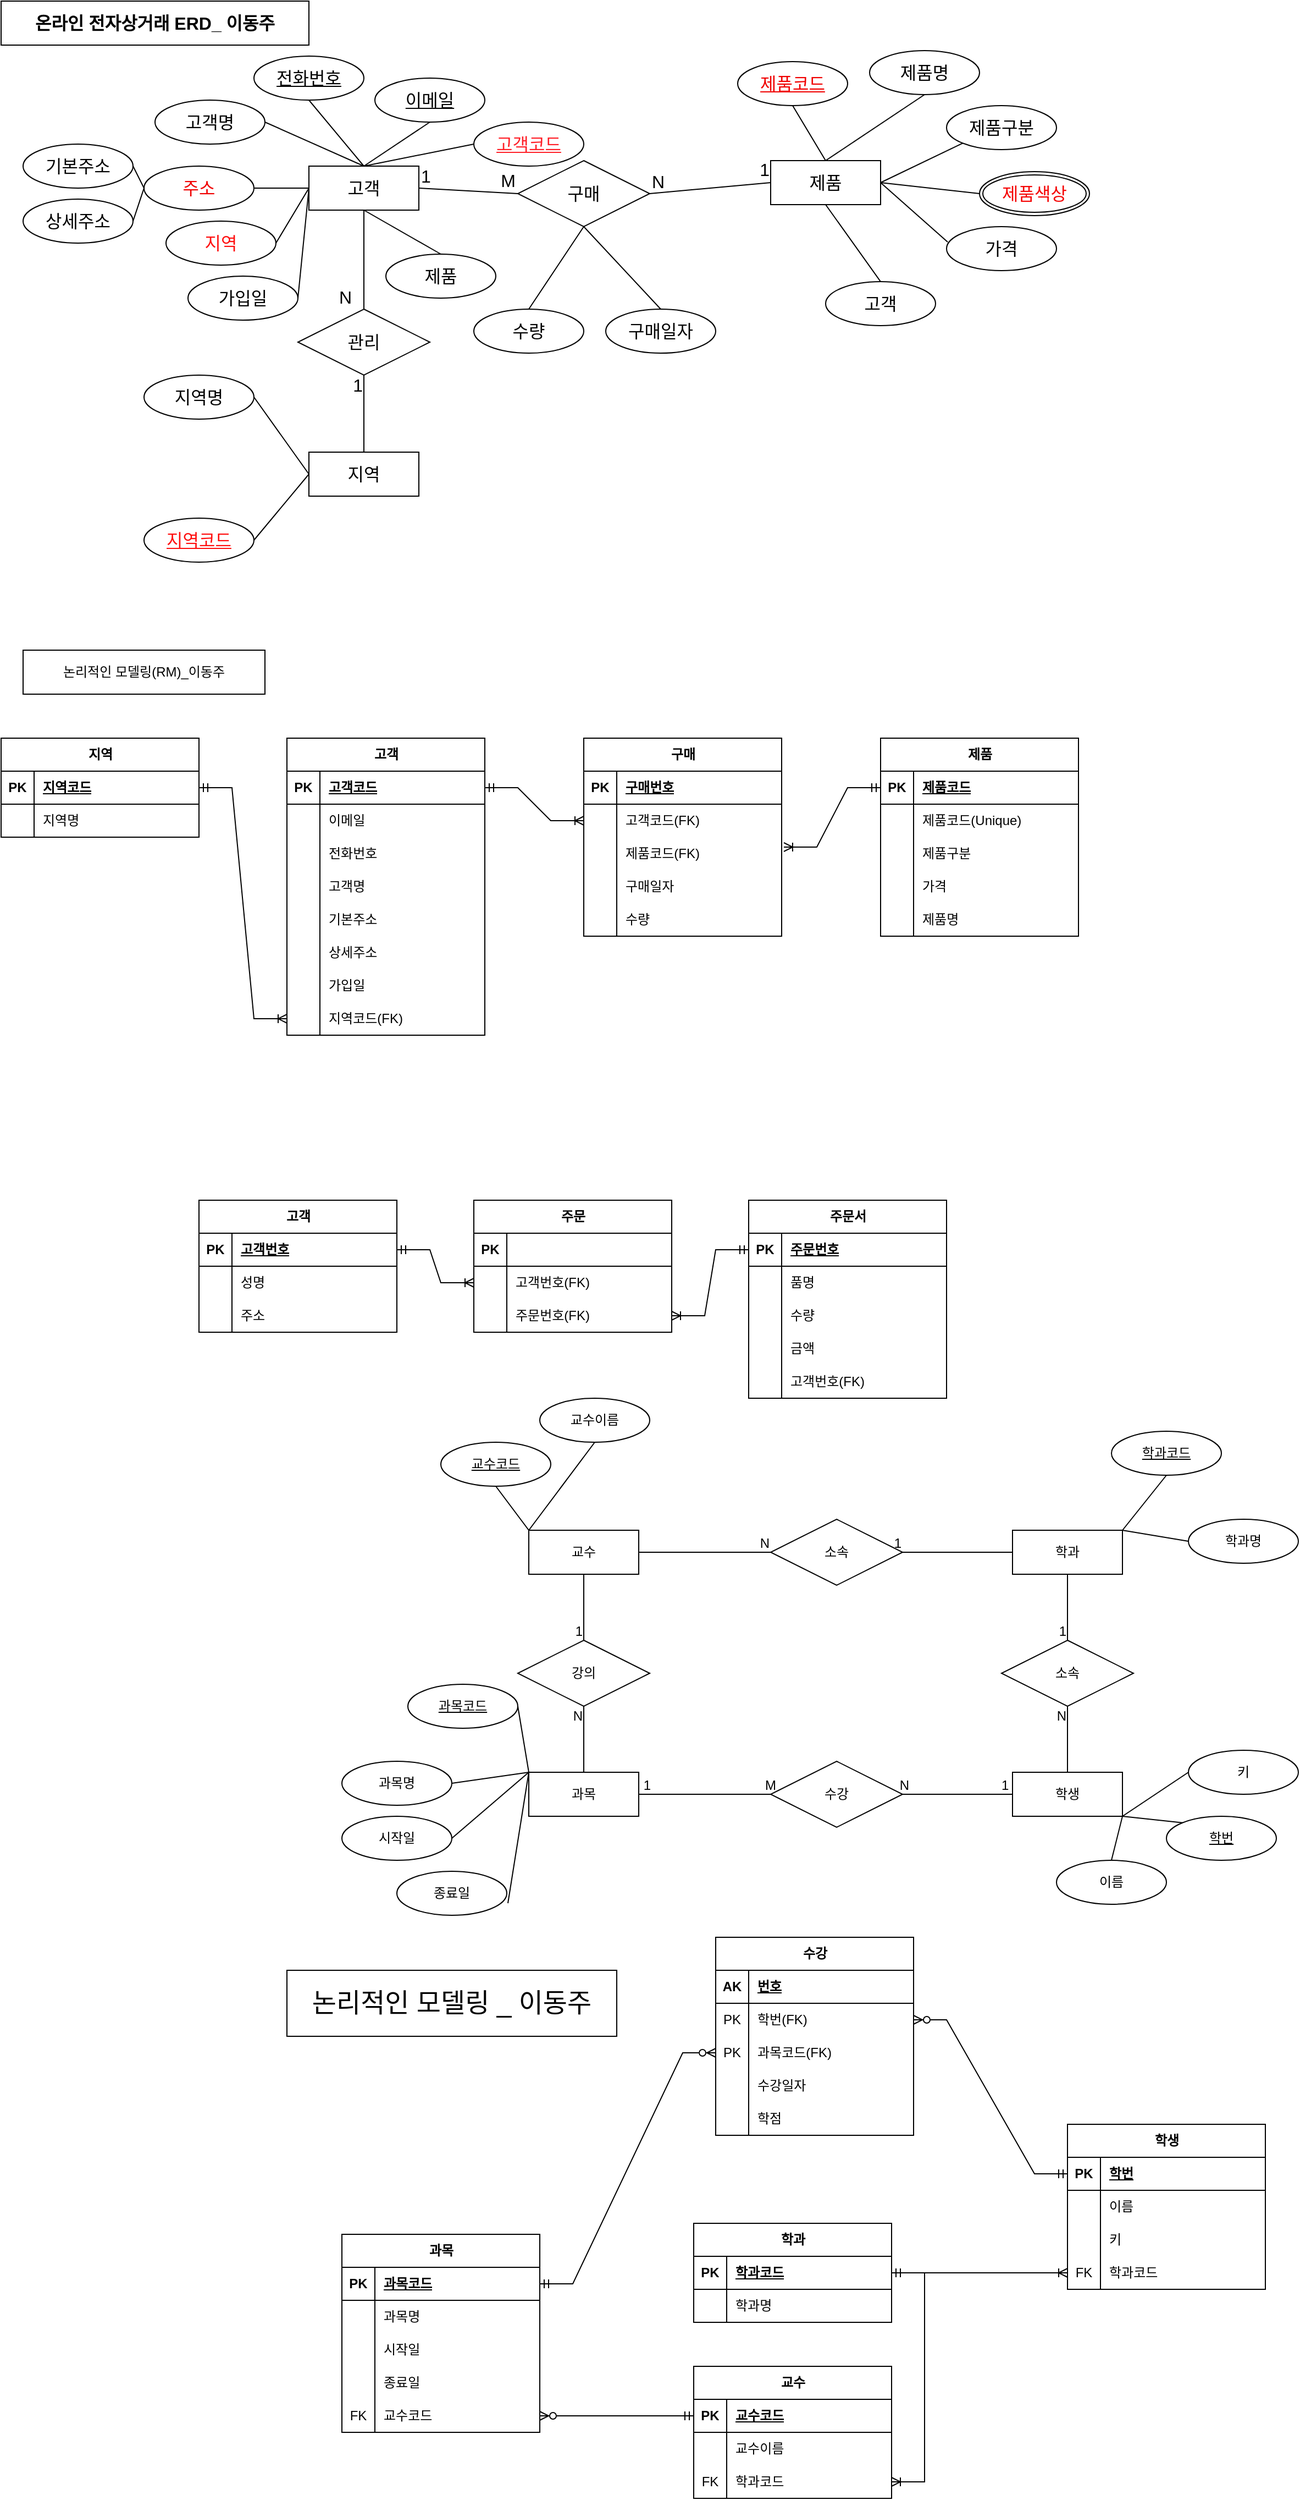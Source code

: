 <mxfile version="22.1.16" type="github">
  <diagram name="페이지-1" id="Iz7dQucZnOFJZLNLOV6f">
    <mxGraphModel dx="1477" dy="1947" grid="1" gridSize="10" guides="1" tooltips="1" connect="1" arrows="1" fold="1" page="0" pageScale="1" pageWidth="827" pageHeight="1169" math="0" shadow="0">
      <root>
        <mxCell id="0" />
        <mxCell id="1" parent="0" />
        <mxCell id="F7GSqLhQtPNdiJpHItuA-5" value="고객" style="whiteSpace=wrap;html=1;align=center;fontSize=16;" parent="1" vertex="1">
          <mxGeometry x="-500" y="-690" width="100" height="40" as="geometry" />
        </mxCell>
        <mxCell id="F7GSqLhQtPNdiJpHItuA-6" value="지역" style="ellipse;whiteSpace=wrap;html=1;align=center;fontSize=16;fontColor=#FF0F0F;" parent="1" vertex="1">
          <mxGeometry x="-630" y="-640" width="100" height="40" as="geometry" />
        </mxCell>
        <mxCell id="F7GSqLhQtPNdiJpHItuA-7" value="이메일" style="ellipse;whiteSpace=wrap;html=1;align=center;fontStyle=4;fontSize=16;fontColor=#030303;" parent="1" vertex="1">
          <mxGeometry x="-440" y="-770" width="100" height="40" as="geometry" />
        </mxCell>
        <mxCell id="F7GSqLhQtPNdiJpHItuA-9" value="주소" style="ellipse;whiteSpace=wrap;html=1;align=center;fontSize=16;fontColor=#f00000;" parent="1" vertex="1">
          <mxGeometry x="-650" y="-690" width="100" height="40" as="geometry" />
        </mxCell>
        <mxCell id="F7GSqLhQtPNdiJpHItuA-10" value="상세주소" style="ellipse;whiteSpace=wrap;html=1;align=center;fontSize=16;" parent="1" vertex="1">
          <mxGeometry x="-760" y="-660" width="100" height="40" as="geometry" />
        </mxCell>
        <mxCell id="F7GSqLhQtPNdiJpHItuA-11" value="기본주소" style="ellipse;whiteSpace=wrap;html=1;align=center;fontSize=16;" parent="1" vertex="1">
          <mxGeometry x="-760" y="-710" width="100" height="40" as="geometry" />
        </mxCell>
        <mxCell id="F7GSqLhQtPNdiJpHItuA-12" value="전화번호" style="ellipse;whiteSpace=wrap;html=1;align=center;fontStyle=4;fontSize=16;" parent="1" vertex="1">
          <mxGeometry x="-550" y="-790" width="100" height="40" as="geometry" />
        </mxCell>
        <mxCell id="F7GSqLhQtPNdiJpHItuA-13" value="고객코드" style="ellipse;whiteSpace=wrap;html=1;align=center;fontStyle=4;fontSize=16;fontColor=#FF2129;" parent="1" vertex="1">
          <mxGeometry x="-350" y="-730" width="100" height="40" as="geometry" />
        </mxCell>
        <mxCell id="F7GSqLhQtPNdiJpHItuA-14" value="제품" style="ellipse;whiteSpace=wrap;html=1;align=center;fontSize=16;" parent="1" vertex="1">
          <mxGeometry x="-430" y="-610" width="100" height="40" as="geometry" />
        </mxCell>
        <mxCell id="F7GSqLhQtPNdiJpHItuA-21" value="" style="endArrow=none;html=1;rounded=0;fontSize=12;startSize=8;endSize=8;curved=1;entryX=0.5;entryY=1;entryDx=0;entryDy=0;exitX=0.5;exitY=0;exitDx=0;exitDy=0;" parent="1" source="F7GSqLhQtPNdiJpHItuA-5" target="F7GSqLhQtPNdiJpHItuA-12" edge="1">
          <mxGeometry relative="1" as="geometry">
            <mxPoint x="-580" y="-660" as="sourcePoint" />
            <mxPoint x="-420" y="-660" as="targetPoint" />
          </mxGeometry>
        </mxCell>
        <mxCell id="F7GSqLhQtPNdiJpHItuA-26" value="" style="endArrow=none;html=1;rounded=0;fontSize=12;startSize=8;endSize=8;curved=1;entryX=0;entryY=0.5;entryDx=0;entryDy=0;exitX=1;exitY=0.5;exitDx=0;exitDy=0;" parent="1" source="F7GSqLhQtPNdiJpHItuA-9" target="F7GSqLhQtPNdiJpHItuA-5" edge="1">
          <mxGeometry relative="1" as="geometry">
            <mxPoint x="-580" y="-660" as="sourcePoint" />
            <mxPoint x="-420" y="-660" as="targetPoint" />
          </mxGeometry>
        </mxCell>
        <mxCell id="F7GSqLhQtPNdiJpHItuA-27" value="" style="endArrow=none;html=1;rounded=0;fontSize=12;startSize=8;endSize=8;curved=1;entryX=0.5;entryY=0;entryDx=0;entryDy=0;exitX=1;exitY=0.5;exitDx=0;exitDy=0;" parent="1" source="F7GSqLhQtPNdiJpHItuA-38" target="F7GSqLhQtPNdiJpHItuA-5" edge="1">
          <mxGeometry relative="1" as="geometry">
            <mxPoint x="-580" y="-660" as="sourcePoint" />
            <mxPoint x="-420" y="-660" as="targetPoint" />
          </mxGeometry>
        </mxCell>
        <mxCell id="F7GSqLhQtPNdiJpHItuA-28" value="" style="endArrow=none;html=1;rounded=0;fontSize=12;startSize=8;endSize=8;curved=1;exitX=0.5;exitY=0;exitDx=0;exitDy=0;entryX=0.5;entryY=1;entryDx=0;entryDy=0;" parent="1" source="F7GSqLhQtPNdiJpHItuA-5" target="F7GSqLhQtPNdiJpHItuA-7" edge="1">
          <mxGeometry relative="1" as="geometry">
            <mxPoint x="-580" y="-660" as="sourcePoint" />
            <mxPoint x="-420" y="-660" as="targetPoint" />
          </mxGeometry>
        </mxCell>
        <mxCell id="F7GSqLhQtPNdiJpHItuA-29" value="" style="endArrow=none;html=1;rounded=0;fontSize=12;startSize=8;endSize=8;curved=1;entryX=0.5;entryY=0;entryDx=0;entryDy=0;exitX=0;exitY=0.5;exitDx=0;exitDy=0;" parent="1" source="F7GSqLhQtPNdiJpHItuA-13" target="F7GSqLhQtPNdiJpHItuA-5" edge="1">
          <mxGeometry relative="1" as="geometry">
            <mxPoint x="-580" y="-660" as="sourcePoint" />
            <mxPoint x="-420" y="-660" as="targetPoint" />
          </mxGeometry>
        </mxCell>
        <mxCell id="F7GSqLhQtPNdiJpHItuA-34" value="" style="endArrow=none;html=1;rounded=0;fontSize=12;startSize=8;endSize=8;curved=1;entryX=0.5;entryY=1;entryDx=0;entryDy=0;exitX=0.5;exitY=0;exitDx=0;exitDy=0;" parent="1" source="F7GSqLhQtPNdiJpHItuA-14" target="F7GSqLhQtPNdiJpHItuA-5" edge="1">
          <mxGeometry relative="1" as="geometry">
            <mxPoint x="-580" y="-660" as="sourcePoint" />
            <mxPoint x="-420" y="-660" as="targetPoint" />
          </mxGeometry>
        </mxCell>
        <mxCell id="F7GSqLhQtPNdiJpHItuA-35" value="" style="endArrow=none;html=1;rounded=0;fontSize=12;startSize=8;endSize=8;curved=1;exitX=0;exitY=0.5;exitDx=0;exitDy=0;entryX=1;entryY=0.5;entryDx=0;entryDy=0;" parent="1" source="F7GSqLhQtPNdiJpHItuA-9" target="F7GSqLhQtPNdiJpHItuA-11" edge="1">
          <mxGeometry relative="1" as="geometry">
            <mxPoint x="-580" y="-660" as="sourcePoint" />
            <mxPoint x="-420" y="-660" as="targetPoint" />
          </mxGeometry>
        </mxCell>
        <mxCell id="F7GSqLhQtPNdiJpHItuA-36" value="" style="endArrow=none;html=1;rounded=0;fontSize=12;startSize=8;endSize=8;curved=1;exitX=0;exitY=0.5;exitDx=0;exitDy=0;entryX=1;entryY=0.5;entryDx=0;entryDy=0;" parent="1" source="F7GSqLhQtPNdiJpHItuA-9" target="F7GSqLhQtPNdiJpHItuA-10" edge="1">
          <mxGeometry relative="1" as="geometry">
            <mxPoint x="-580" y="-660" as="sourcePoint" />
            <mxPoint x="-420" y="-660" as="targetPoint" />
          </mxGeometry>
        </mxCell>
        <mxCell id="F7GSqLhQtPNdiJpHItuA-38" value="고객명" style="ellipse;whiteSpace=wrap;html=1;align=center;fontSize=16;" parent="1" vertex="1">
          <mxGeometry x="-640" y="-750" width="100" height="40" as="geometry" />
        </mxCell>
        <mxCell id="F7GSqLhQtPNdiJpHItuA-40" value="" style="endArrow=none;html=1;rounded=0;fontSize=12;startSize=8;endSize=8;curved=1;exitX=1;exitY=0.5;exitDx=0;exitDy=0;entryX=0;entryY=0.5;entryDx=0;entryDy=0;" parent="1" source="F7GSqLhQtPNdiJpHItuA-6" target="F7GSqLhQtPNdiJpHItuA-5" edge="1">
          <mxGeometry relative="1" as="geometry">
            <mxPoint x="-580" y="-660" as="sourcePoint" />
            <mxPoint x="-420" y="-660" as="targetPoint" />
          </mxGeometry>
        </mxCell>
        <mxCell id="F7GSqLhQtPNdiJpHItuA-41" value="가입일" style="ellipse;whiteSpace=wrap;html=1;align=center;fontSize=16;" parent="1" vertex="1">
          <mxGeometry x="-610" y="-590" width="100" height="40" as="geometry" />
        </mxCell>
        <mxCell id="F7GSqLhQtPNdiJpHItuA-42" value="" style="endArrow=none;html=1;rounded=0;fontSize=12;startSize=8;endSize=8;curved=1;exitX=1;exitY=0.5;exitDx=0;exitDy=0;" parent="1" source="F7GSqLhQtPNdiJpHItuA-41" edge="1">
          <mxGeometry relative="1" as="geometry">
            <mxPoint x="-580" y="-660" as="sourcePoint" />
            <mxPoint x="-500" y="-670" as="targetPoint" />
          </mxGeometry>
        </mxCell>
        <mxCell id="F7GSqLhQtPNdiJpHItuA-43" value="지역" style="whiteSpace=wrap;html=1;align=center;fontSize=16;" parent="1" vertex="1">
          <mxGeometry x="-500" y="-430" width="100" height="40" as="geometry" />
        </mxCell>
        <mxCell id="F7GSqLhQtPNdiJpHItuA-44" value="지역명" style="ellipse;whiteSpace=wrap;html=1;align=center;fontSize=16;" parent="1" vertex="1">
          <mxGeometry x="-650" y="-500" width="100" height="40" as="geometry" />
        </mxCell>
        <mxCell id="F7GSqLhQtPNdiJpHItuA-46" value="지역코드" style="ellipse;whiteSpace=wrap;html=1;align=center;fontStyle=4;fontSize=16;fontColor=#FF0F0F;" parent="1" vertex="1">
          <mxGeometry x="-650" y="-370" width="100" height="40" as="geometry" />
        </mxCell>
        <mxCell id="F7GSqLhQtPNdiJpHItuA-47" value="" style="endArrow=none;html=1;rounded=0;fontSize=12;startSize=8;endSize=8;curved=1;entryX=0;entryY=0.5;entryDx=0;entryDy=0;exitX=1;exitY=0.5;exitDx=0;exitDy=0;" parent="1" source="F7GSqLhQtPNdiJpHItuA-44" target="F7GSqLhQtPNdiJpHItuA-43" edge="1">
          <mxGeometry relative="1" as="geometry">
            <mxPoint x="-400" y="-530" as="sourcePoint" />
            <mxPoint x="-240" y="-530" as="targetPoint" />
          </mxGeometry>
        </mxCell>
        <mxCell id="F7GSqLhQtPNdiJpHItuA-48" value="" style="endArrow=none;html=1;rounded=0;fontSize=12;startSize=8;endSize=8;curved=1;entryX=0;entryY=0.5;entryDx=0;entryDy=0;exitX=1;exitY=0.5;exitDx=0;exitDy=0;" parent="1" source="F7GSqLhQtPNdiJpHItuA-46" target="F7GSqLhQtPNdiJpHItuA-43" edge="1">
          <mxGeometry relative="1" as="geometry">
            <mxPoint x="-400" y="-530" as="sourcePoint" />
            <mxPoint x="-240" y="-530" as="targetPoint" />
          </mxGeometry>
        </mxCell>
        <mxCell id="F7GSqLhQtPNdiJpHItuA-49" value="제품" style="whiteSpace=wrap;html=1;align=center;fontSize=16;" parent="1" vertex="1">
          <mxGeometry x="-80" y="-695" width="100" height="40" as="geometry" />
        </mxCell>
        <mxCell id="F7GSqLhQtPNdiJpHItuA-50" value="고객" style="ellipse;whiteSpace=wrap;html=1;align=center;fontSize=16;" parent="1" vertex="1">
          <mxGeometry x="-30" y="-585" width="100" height="40" as="geometry" />
        </mxCell>
        <mxCell id="F7GSqLhQtPNdiJpHItuA-51" value="제품명" style="ellipse;whiteSpace=wrap;html=1;align=center;fontSize=16;" parent="1" vertex="1">
          <mxGeometry x="10" y="-795" width="100" height="40" as="geometry" />
        </mxCell>
        <mxCell id="F7GSqLhQtPNdiJpHItuA-52" value="제품색상" style="ellipse;shape=doubleEllipse;margin=3;whiteSpace=wrap;html=1;align=center;fontSize=16;fontColor=#f50505;" parent="1" vertex="1">
          <mxGeometry x="110" y="-685" width="100" height="40" as="geometry" />
        </mxCell>
        <mxCell id="F7GSqLhQtPNdiJpHItuA-53" value="제품구분" style="ellipse;whiteSpace=wrap;html=1;align=center;fontSize=16;" parent="1" vertex="1">
          <mxGeometry x="80" y="-745" width="100" height="40" as="geometry" />
        </mxCell>
        <mxCell id="F7GSqLhQtPNdiJpHItuA-54" value="가격" style="ellipse;whiteSpace=wrap;html=1;align=center;fontSize=16;" parent="1" vertex="1">
          <mxGeometry x="80" y="-635" width="100" height="40" as="geometry" />
        </mxCell>
        <mxCell id="F7GSqLhQtPNdiJpHItuA-55" value="제품코드" style="ellipse;whiteSpace=wrap;html=1;align=center;fontStyle=4;fontSize=16;fontColor=#f00000;" parent="1" vertex="1">
          <mxGeometry x="-110" y="-785" width="100" height="40" as="geometry" />
        </mxCell>
        <mxCell id="F7GSqLhQtPNdiJpHItuA-56" value="" style="endArrow=none;html=1;rounded=0;fontSize=12;startSize=8;endSize=8;curved=1;entryX=0.5;entryY=0;entryDx=0;entryDy=0;exitX=0.5;exitY=1;exitDx=0;exitDy=0;" parent="1" source="F7GSqLhQtPNdiJpHItuA-55" target="F7GSqLhQtPNdiJpHItuA-49" edge="1">
          <mxGeometry relative="1" as="geometry">
            <mxPoint x="-160" y="-785" as="sourcePoint" />
            <mxPoint y="-785" as="targetPoint" />
          </mxGeometry>
        </mxCell>
        <mxCell id="F7GSqLhQtPNdiJpHItuA-57" value="" style="endArrow=none;html=1;rounded=0;fontSize=12;startSize=8;endSize=8;curved=1;exitX=0.5;exitY=0;exitDx=0;exitDy=0;entryX=0.5;entryY=1;entryDx=0;entryDy=0;" parent="1" source="F7GSqLhQtPNdiJpHItuA-49" target="F7GSqLhQtPNdiJpHItuA-51" edge="1">
          <mxGeometry relative="1" as="geometry">
            <mxPoint x="-160" y="-785" as="sourcePoint" />
            <mxPoint y="-785" as="targetPoint" />
          </mxGeometry>
        </mxCell>
        <mxCell id="F7GSqLhQtPNdiJpHItuA-58" value="" style="endArrow=none;html=1;rounded=0;fontSize=12;startSize=8;endSize=8;curved=1;exitX=1;exitY=0.5;exitDx=0;exitDy=0;entryX=0;entryY=1;entryDx=0;entryDy=0;" parent="1" source="F7GSqLhQtPNdiJpHItuA-49" target="F7GSqLhQtPNdiJpHItuA-53" edge="1">
          <mxGeometry relative="1" as="geometry">
            <mxPoint x="-160" y="-785" as="sourcePoint" />
            <mxPoint y="-785" as="targetPoint" />
          </mxGeometry>
        </mxCell>
        <mxCell id="F7GSqLhQtPNdiJpHItuA-59" value="" style="endArrow=none;html=1;rounded=0;fontSize=12;startSize=8;endSize=8;curved=1;exitX=1;exitY=0.5;exitDx=0;exitDy=0;entryX=0;entryY=0.5;entryDx=0;entryDy=0;" parent="1" source="F7GSqLhQtPNdiJpHItuA-49" target="F7GSqLhQtPNdiJpHItuA-52" edge="1">
          <mxGeometry relative="1" as="geometry">
            <mxPoint x="-160" y="-785" as="sourcePoint" />
            <mxPoint y="-785" as="targetPoint" />
          </mxGeometry>
        </mxCell>
        <mxCell id="F7GSqLhQtPNdiJpHItuA-60" value="" style="endArrow=none;html=1;rounded=0;fontSize=12;startSize=8;endSize=8;curved=1;exitX=1;exitY=0.5;exitDx=0;exitDy=0;entryX=0.01;entryY=0.35;entryDx=0;entryDy=0;entryPerimeter=0;" parent="1" source="F7GSqLhQtPNdiJpHItuA-49" target="F7GSqLhQtPNdiJpHItuA-54" edge="1">
          <mxGeometry relative="1" as="geometry">
            <mxPoint x="-160" y="-785" as="sourcePoint" />
            <mxPoint y="-785" as="targetPoint" />
          </mxGeometry>
        </mxCell>
        <mxCell id="F7GSqLhQtPNdiJpHItuA-61" value="" style="endArrow=none;html=1;rounded=0;fontSize=12;startSize=8;endSize=8;curved=1;exitX=0.5;exitY=1;exitDx=0;exitDy=0;entryX=0.5;entryY=0;entryDx=0;entryDy=0;" parent="1" source="F7GSqLhQtPNdiJpHItuA-49" target="F7GSqLhQtPNdiJpHItuA-50" edge="1">
          <mxGeometry relative="1" as="geometry">
            <mxPoint x="-160" y="-785" as="sourcePoint" />
            <mxPoint y="-785" as="targetPoint" />
          </mxGeometry>
        </mxCell>
        <mxCell id="F7GSqLhQtPNdiJpHItuA-62" value="관리" style="shape=rhombus;perimeter=rhombusPerimeter;whiteSpace=wrap;html=1;align=center;fontSize=16;" parent="1" vertex="1">
          <mxGeometry x="-510" y="-560" width="120" height="60" as="geometry" />
        </mxCell>
        <mxCell id="F7GSqLhQtPNdiJpHItuA-65" value="" style="endArrow=none;html=1;rounded=0;fontSize=12;startSize=8;endSize=8;curved=1;exitX=0.5;exitY=1;exitDx=0;exitDy=0;entryX=0.5;entryY=0;entryDx=0;entryDy=0;" parent="1" source="F7GSqLhQtPNdiJpHItuA-5" target="F7GSqLhQtPNdiJpHItuA-62" edge="1">
          <mxGeometry relative="1" as="geometry">
            <mxPoint x="-460" y="-550" as="sourcePoint" />
            <mxPoint x="-300" y="-550" as="targetPoint" />
          </mxGeometry>
        </mxCell>
        <mxCell id="F7GSqLhQtPNdiJpHItuA-66" value="N" style="resizable=0;html=1;whiteSpace=wrap;align=right;verticalAlign=bottom;fontSize=16;" parent="F7GSqLhQtPNdiJpHItuA-65" connectable="0" vertex="1">
          <mxGeometry x="1" relative="1" as="geometry">
            <mxPoint x="-10" as="offset" />
          </mxGeometry>
        </mxCell>
        <mxCell id="F7GSqLhQtPNdiJpHItuA-67" value="" style="endArrow=none;html=1;rounded=0;fontSize=12;startSize=8;endSize=8;curved=1;exitX=0.5;exitY=0;exitDx=0;exitDy=0;" parent="1" source="F7GSqLhQtPNdiJpHItuA-43" target="F7GSqLhQtPNdiJpHItuA-62" edge="1">
          <mxGeometry relative="1" as="geometry">
            <mxPoint x="-460" y="-550" as="sourcePoint" />
            <mxPoint x="-450" y="-490" as="targetPoint" />
          </mxGeometry>
        </mxCell>
        <mxCell id="F7GSqLhQtPNdiJpHItuA-68" value="1" style="resizable=0;html=1;whiteSpace=wrap;align=right;verticalAlign=bottom;fontSize=16;" parent="F7GSqLhQtPNdiJpHItuA-67" connectable="0" vertex="1">
          <mxGeometry x="1" relative="1" as="geometry">
            <mxPoint y="20" as="offset" />
          </mxGeometry>
        </mxCell>
        <mxCell id="F7GSqLhQtPNdiJpHItuA-69" style="edgeStyle=none;curved=1;rounded=0;orthogonalLoop=1;jettySize=auto;html=1;entryX=0;entryY=1;entryDx=0;entryDy=0;fontSize=12;startSize=8;endSize=8;" parent="1" source="F7GSqLhQtPNdiJpHItuA-55" target="F7GSqLhQtPNdiJpHItuA-55" edge="1">
          <mxGeometry relative="1" as="geometry" />
        </mxCell>
        <mxCell id="F7GSqLhQtPNdiJpHItuA-70" value="구매" style="shape=rhombus;perimeter=rhombusPerimeter;whiteSpace=wrap;html=1;align=center;fontSize=16;" parent="1" vertex="1">
          <mxGeometry x="-310" y="-695" width="120" height="60" as="geometry" />
        </mxCell>
        <mxCell id="F7GSqLhQtPNdiJpHItuA-73" value="구매일자" style="ellipse;whiteSpace=wrap;html=1;align=center;fontSize=16;" parent="1" vertex="1">
          <mxGeometry x="-230" y="-560" width="100" height="40" as="geometry" />
        </mxCell>
        <mxCell id="F7GSqLhQtPNdiJpHItuA-74" value="수량" style="ellipse;whiteSpace=wrap;html=1;align=center;fontSize=16;" parent="1" vertex="1">
          <mxGeometry x="-350" y="-560" width="100" height="40" as="geometry" />
        </mxCell>
        <mxCell id="F7GSqLhQtPNdiJpHItuA-75" value="" style="endArrow=none;html=1;rounded=0;fontSize=12;startSize=8;endSize=8;curved=1;entryX=0.5;entryY=1;entryDx=0;entryDy=0;exitX=0.5;exitY=0;exitDx=0;exitDy=0;" parent="1" source="F7GSqLhQtPNdiJpHItuA-74" target="F7GSqLhQtPNdiJpHItuA-70" edge="1">
          <mxGeometry relative="1" as="geometry">
            <mxPoint x="-220" y="-530" as="sourcePoint" />
            <mxPoint x="-60" y="-530" as="targetPoint" />
          </mxGeometry>
        </mxCell>
        <mxCell id="F7GSqLhQtPNdiJpHItuA-76" value="" style="endArrow=none;html=1;rounded=0;fontSize=12;startSize=8;endSize=8;curved=1;exitX=0.5;exitY=0;exitDx=0;exitDy=0;entryX=0.5;entryY=1;entryDx=0;entryDy=0;" parent="1" source="F7GSqLhQtPNdiJpHItuA-73" target="F7GSqLhQtPNdiJpHItuA-70" edge="1">
          <mxGeometry relative="1" as="geometry">
            <mxPoint x="-220" y="-530" as="sourcePoint" />
            <mxPoint x="-250" y="-630" as="targetPoint" />
          </mxGeometry>
        </mxCell>
        <mxCell id="F7GSqLhQtPNdiJpHItuA-84" value="" style="endArrow=none;html=1;rounded=0;fontSize=12;startSize=8;endSize=8;curved=1;entryX=0;entryY=0.5;entryDx=0;entryDy=0;exitX=1;exitY=0.5;exitDx=0;exitDy=0;" parent="1" source="F7GSqLhQtPNdiJpHItuA-5" target="F7GSqLhQtPNdiJpHItuA-70" edge="1">
          <mxGeometry relative="1" as="geometry">
            <mxPoint x="-300" y="-621" as="sourcePoint" />
            <mxPoint x="-140" y="-621" as="targetPoint" />
          </mxGeometry>
        </mxCell>
        <mxCell id="F7GSqLhQtPNdiJpHItuA-85" value="1" style="resizable=0;html=1;whiteSpace=wrap;align=left;verticalAlign=bottom;fontSize=16;" parent="F7GSqLhQtPNdiJpHItuA-84" connectable="0" vertex="1">
          <mxGeometry x="-1" relative="1" as="geometry" />
        </mxCell>
        <mxCell id="F7GSqLhQtPNdiJpHItuA-86" value="M" style="resizable=0;html=1;whiteSpace=wrap;align=right;verticalAlign=bottom;fontSize=16;" parent="F7GSqLhQtPNdiJpHItuA-84" connectable="0" vertex="1">
          <mxGeometry x="1" relative="1" as="geometry" />
        </mxCell>
        <mxCell id="F7GSqLhQtPNdiJpHItuA-87" value="" style="endArrow=none;html=1;rounded=0;fontSize=12;startSize=8;endSize=8;curved=1;entryX=0;entryY=0.5;entryDx=0;entryDy=0;exitX=1;exitY=0.5;exitDx=0;exitDy=0;" parent="1" source="F7GSqLhQtPNdiJpHItuA-70" target="F7GSqLhQtPNdiJpHItuA-49" edge="1">
          <mxGeometry relative="1" as="geometry">
            <mxPoint x="-220" y="-530" as="sourcePoint" />
            <mxPoint x="-60" y="-530" as="targetPoint" />
          </mxGeometry>
        </mxCell>
        <mxCell id="F7GSqLhQtPNdiJpHItuA-88" value="N" style="resizable=0;html=1;whiteSpace=wrap;align=left;verticalAlign=bottom;fontSize=16;" parent="F7GSqLhQtPNdiJpHItuA-87" connectable="0" vertex="1">
          <mxGeometry x="-1" relative="1" as="geometry" />
        </mxCell>
        <mxCell id="F7GSqLhQtPNdiJpHItuA-89" value="1" style="resizable=0;html=1;whiteSpace=wrap;align=right;verticalAlign=bottom;fontSize=16;" parent="F7GSqLhQtPNdiJpHItuA-87" connectable="0" vertex="1">
          <mxGeometry x="1" relative="1" as="geometry" />
        </mxCell>
        <mxCell id="F7GSqLhQtPNdiJpHItuA-90" value="&lt;b&gt;온라인 전자상거래 ERD_ 이동주&lt;/b&gt;" style="whiteSpace=wrap;html=1;align=center;fontSize=16;" parent="1" vertex="1">
          <mxGeometry x="-780" y="-840" width="280" height="40" as="geometry" />
        </mxCell>
        <mxCell id="RGANVZv_4pKWHxWABC9z-1" value="고객" style="shape=table;startSize=30;container=1;collapsible=1;childLayout=tableLayout;fixedRows=1;rowLines=0;fontStyle=1;align=center;resizeLast=1;html=1;" parent="1" vertex="1">
          <mxGeometry x="-520" y="-170" width="180" height="270" as="geometry" />
        </mxCell>
        <mxCell id="RGANVZv_4pKWHxWABC9z-2" value="" style="shape=tableRow;horizontal=0;startSize=0;swimlaneHead=0;swimlaneBody=0;fillColor=none;collapsible=0;dropTarget=0;points=[[0,0.5],[1,0.5]];portConstraint=eastwest;top=0;left=0;right=0;bottom=1;" parent="RGANVZv_4pKWHxWABC9z-1" vertex="1">
          <mxGeometry y="30" width="180" height="30" as="geometry" />
        </mxCell>
        <mxCell id="RGANVZv_4pKWHxWABC9z-3" value="PK" style="shape=partialRectangle;connectable=0;fillColor=none;top=0;left=0;bottom=0;right=0;fontStyle=1;overflow=hidden;whiteSpace=wrap;html=1;" parent="RGANVZv_4pKWHxWABC9z-2" vertex="1">
          <mxGeometry width="30" height="30" as="geometry">
            <mxRectangle width="30" height="30" as="alternateBounds" />
          </mxGeometry>
        </mxCell>
        <mxCell id="RGANVZv_4pKWHxWABC9z-4" value="고객코드" style="shape=partialRectangle;connectable=0;fillColor=none;top=0;left=0;bottom=0;right=0;align=left;spacingLeft=6;fontStyle=5;overflow=hidden;whiteSpace=wrap;html=1;" parent="RGANVZv_4pKWHxWABC9z-2" vertex="1">
          <mxGeometry x="30" width="150" height="30" as="geometry">
            <mxRectangle width="150" height="30" as="alternateBounds" />
          </mxGeometry>
        </mxCell>
        <mxCell id="RGANVZv_4pKWHxWABC9z-5" value="" style="shape=tableRow;horizontal=0;startSize=0;swimlaneHead=0;swimlaneBody=0;fillColor=none;collapsible=0;dropTarget=0;points=[[0,0.5],[1,0.5]];portConstraint=eastwest;top=0;left=0;right=0;bottom=0;" parent="RGANVZv_4pKWHxWABC9z-1" vertex="1">
          <mxGeometry y="60" width="180" height="30" as="geometry" />
        </mxCell>
        <mxCell id="RGANVZv_4pKWHxWABC9z-6" value="" style="shape=partialRectangle;connectable=0;fillColor=none;top=0;left=0;bottom=0;right=0;editable=1;overflow=hidden;whiteSpace=wrap;html=1;" parent="RGANVZv_4pKWHxWABC9z-5" vertex="1">
          <mxGeometry width="30" height="30" as="geometry">
            <mxRectangle width="30" height="30" as="alternateBounds" />
          </mxGeometry>
        </mxCell>
        <mxCell id="RGANVZv_4pKWHxWABC9z-7" value="이메일" style="shape=partialRectangle;connectable=0;fillColor=none;top=0;left=0;bottom=0;right=0;align=left;spacingLeft=6;overflow=hidden;whiteSpace=wrap;html=1;" parent="RGANVZv_4pKWHxWABC9z-5" vertex="1">
          <mxGeometry x="30" width="150" height="30" as="geometry">
            <mxRectangle width="150" height="30" as="alternateBounds" />
          </mxGeometry>
        </mxCell>
        <mxCell id="RGANVZv_4pKWHxWABC9z-8" value="" style="shape=tableRow;horizontal=0;startSize=0;swimlaneHead=0;swimlaneBody=0;fillColor=none;collapsible=0;dropTarget=0;points=[[0,0.5],[1,0.5]];portConstraint=eastwest;top=0;left=0;right=0;bottom=0;" parent="RGANVZv_4pKWHxWABC9z-1" vertex="1">
          <mxGeometry y="90" width="180" height="30" as="geometry" />
        </mxCell>
        <mxCell id="RGANVZv_4pKWHxWABC9z-9" value="" style="shape=partialRectangle;connectable=0;fillColor=none;top=0;left=0;bottom=0;right=0;editable=1;overflow=hidden;whiteSpace=wrap;html=1;" parent="RGANVZv_4pKWHxWABC9z-8" vertex="1">
          <mxGeometry width="30" height="30" as="geometry">
            <mxRectangle width="30" height="30" as="alternateBounds" />
          </mxGeometry>
        </mxCell>
        <mxCell id="RGANVZv_4pKWHxWABC9z-10" value="전화번호" style="shape=partialRectangle;connectable=0;fillColor=none;top=0;left=0;bottom=0;right=0;align=left;spacingLeft=6;overflow=hidden;whiteSpace=wrap;html=1;" parent="RGANVZv_4pKWHxWABC9z-8" vertex="1">
          <mxGeometry x="30" width="150" height="30" as="geometry">
            <mxRectangle width="150" height="30" as="alternateBounds" />
          </mxGeometry>
        </mxCell>
        <mxCell id="RGANVZv_4pKWHxWABC9z-11" value="" style="shape=tableRow;horizontal=0;startSize=0;swimlaneHead=0;swimlaneBody=0;fillColor=none;collapsible=0;dropTarget=0;points=[[0,0.5],[1,0.5]];portConstraint=eastwest;top=0;left=0;right=0;bottom=0;" parent="RGANVZv_4pKWHxWABC9z-1" vertex="1">
          <mxGeometry y="120" width="180" height="30" as="geometry" />
        </mxCell>
        <mxCell id="RGANVZv_4pKWHxWABC9z-12" value="" style="shape=partialRectangle;connectable=0;fillColor=none;top=0;left=0;bottom=0;right=0;editable=1;overflow=hidden;whiteSpace=wrap;html=1;" parent="RGANVZv_4pKWHxWABC9z-11" vertex="1">
          <mxGeometry width="30" height="30" as="geometry">
            <mxRectangle width="30" height="30" as="alternateBounds" />
          </mxGeometry>
        </mxCell>
        <mxCell id="RGANVZv_4pKWHxWABC9z-13" value="고객명" style="shape=partialRectangle;connectable=0;fillColor=none;top=0;left=0;bottom=0;right=0;align=left;spacingLeft=6;overflow=hidden;whiteSpace=wrap;html=1;" parent="RGANVZv_4pKWHxWABC9z-11" vertex="1">
          <mxGeometry x="30" width="150" height="30" as="geometry">
            <mxRectangle width="150" height="30" as="alternateBounds" />
          </mxGeometry>
        </mxCell>
        <mxCell id="RGANVZv_4pKWHxWABC9z-14" value="" style="shape=tableRow;horizontal=0;startSize=0;swimlaneHead=0;swimlaneBody=0;fillColor=none;collapsible=0;dropTarget=0;points=[[0,0.5],[1,0.5]];portConstraint=eastwest;top=0;left=0;right=0;bottom=0;" parent="RGANVZv_4pKWHxWABC9z-1" vertex="1">
          <mxGeometry y="150" width="180" height="30" as="geometry" />
        </mxCell>
        <mxCell id="RGANVZv_4pKWHxWABC9z-15" value="" style="shape=partialRectangle;connectable=0;fillColor=none;top=0;left=0;bottom=0;right=0;editable=1;overflow=hidden;whiteSpace=wrap;html=1;" parent="RGANVZv_4pKWHxWABC9z-14" vertex="1">
          <mxGeometry width="30" height="30" as="geometry">
            <mxRectangle width="30" height="30" as="alternateBounds" />
          </mxGeometry>
        </mxCell>
        <mxCell id="RGANVZv_4pKWHxWABC9z-16" value="기본주소" style="shape=partialRectangle;connectable=0;fillColor=none;top=0;left=0;bottom=0;right=0;align=left;spacingLeft=6;overflow=hidden;whiteSpace=wrap;html=1;" parent="RGANVZv_4pKWHxWABC9z-14" vertex="1">
          <mxGeometry x="30" width="150" height="30" as="geometry">
            <mxRectangle width="150" height="30" as="alternateBounds" />
          </mxGeometry>
        </mxCell>
        <mxCell id="RGANVZv_4pKWHxWABC9z-17" value="" style="shape=tableRow;horizontal=0;startSize=0;swimlaneHead=0;swimlaneBody=0;fillColor=none;collapsible=0;dropTarget=0;points=[[0,0.5],[1,0.5]];portConstraint=eastwest;top=0;left=0;right=0;bottom=0;" parent="RGANVZv_4pKWHxWABC9z-1" vertex="1">
          <mxGeometry y="180" width="180" height="30" as="geometry" />
        </mxCell>
        <mxCell id="RGANVZv_4pKWHxWABC9z-18" value="" style="shape=partialRectangle;connectable=0;fillColor=none;top=0;left=0;bottom=0;right=0;editable=1;overflow=hidden;whiteSpace=wrap;html=1;" parent="RGANVZv_4pKWHxWABC9z-17" vertex="1">
          <mxGeometry width="30" height="30" as="geometry">
            <mxRectangle width="30" height="30" as="alternateBounds" />
          </mxGeometry>
        </mxCell>
        <mxCell id="RGANVZv_4pKWHxWABC9z-19" value="상세주소" style="shape=partialRectangle;connectable=0;fillColor=none;top=0;left=0;bottom=0;right=0;align=left;spacingLeft=6;overflow=hidden;whiteSpace=wrap;html=1;" parent="RGANVZv_4pKWHxWABC9z-17" vertex="1">
          <mxGeometry x="30" width="150" height="30" as="geometry">
            <mxRectangle width="150" height="30" as="alternateBounds" />
          </mxGeometry>
        </mxCell>
        <mxCell id="RGANVZv_4pKWHxWABC9z-20" value="" style="shape=tableRow;horizontal=0;startSize=0;swimlaneHead=0;swimlaneBody=0;fillColor=none;collapsible=0;dropTarget=0;points=[[0,0.5],[1,0.5]];portConstraint=eastwest;top=0;left=0;right=0;bottom=0;" parent="RGANVZv_4pKWHxWABC9z-1" vertex="1">
          <mxGeometry y="210" width="180" height="30" as="geometry" />
        </mxCell>
        <mxCell id="RGANVZv_4pKWHxWABC9z-21" value="" style="shape=partialRectangle;connectable=0;fillColor=none;top=0;left=0;bottom=0;right=0;editable=1;overflow=hidden;whiteSpace=wrap;html=1;" parent="RGANVZv_4pKWHxWABC9z-20" vertex="1">
          <mxGeometry width="30" height="30" as="geometry">
            <mxRectangle width="30" height="30" as="alternateBounds" />
          </mxGeometry>
        </mxCell>
        <mxCell id="RGANVZv_4pKWHxWABC9z-22" value="가입일" style="shape=partialRectangle;connectable=0;fillColor=none;top=0;left=0;bottom=0;right=0;align=left;spacingLeft=6;overflow=hidden;whiteSpace=wrap;html=1;" parent="RGANVZv_4pKWHxWABC9z-20" vertex="1">
          <mxGeometry x="30" width="150" height="30" as="geometry">
            <mxRectangle width="150" height="30" as="alternateBounds" />
          </mxGeometry>
        </mxCell>
        <mxCell id="RGANVZv_4pKWHxWABC9z-77" value="" style="shape=tableRow;horizontal=0;startSize=0;swimlaneHead=0;swimlaneBody=0;fillColor=none;collapsible=0;dropTarget=0;points=[[0,0.5],[1,0.5]];portConstraint=eastwest;top=0;left=0;right=0;bottom=0;" parent="RGANVZv_4pKWHxWABC9z-1" vertex="1">
          <mxGeometry y="240" width="180" height="30" as="geometry" />
        </mxCell>
        <mxCell id="RGANVZv_4pKWHxWABC9z-78" value="" style="shape=partialRectangle;connectable=0;fillColor=none;top=0;left=0;bottom=0;right=0;editable=1;overflow=hidden;whiteSpace=wrap;html=1;" parent="RGANVZv_4pKWHxWABC9z-77" vertex="1">
          <mxGeometry width="30" height="30" as="geometry">
            <mxRectangle width="30" height="30" as="alternateBounds" />
          </mxGeometry>
        </mxCell>
        <mxCell id="RGANVZv_4pKWHxWABC9z-79" value="지역코드(FK)" style="shape=partialRectangle;connectable=0;fillColor=none;top=0;left=0;bottom=0;right=0;align=left;spacingLeft=6;overflow=hidden;whiteSpace=wrap;html=1;" parent="RGANVZv_4pKWHxWABC9z-77" vertex="1">
          <mxGeometry x="30" width="150" height="30" as="geometry">
            <mxRectangle width="150" height="30" as="alternateBounds" />
          </mxGeometry>
        </mxCell>
        <mxCell id="RGANVZv_4pKWHxWABC9z-45" value="지역" style="shape=table;startSize=30;container=1;collapsible=1;childLayout=tableLayout;fixedRows=1;rowLines=0;fontStyle=1;align=center;resizeLast=1;html=1;" parent="1" vertex="1">
          <mxGeometry x="-780" y="-170" width="180" height="90" as="geometry" />
        </mxCell>
        <mxCell id="RGANVZv_4pKWHxWABC9z-46" value="" style="shape=tableRow;horizontal=0;startSize=0;swimlaneHead=0;swimlaneBody=0;fillColor=none;collapsible=0;dropTarget=0;points=[[0,0.5],[1,0.5]];portConstraint=eastwest;top=0;left=0;right=0;bottom=1;" parent="RGANVZv_4pKWHxWABC9z-45" vertex="1">
          <mxGeometry y="30" width="180" height="30" as="geometry" />
        </mxCell>
        <mxCell id="RGANVZv_4pKWHxWABC9z-47" value="PK" style="shape=partialRectangle;connectable=0;fillColor=none;top=0;left=0;bottom=0;right=0;fontStyle=1;overflow=hidden;whiteSpace=wrap;html=1;" parent="RGANVZv_4pKWHxWABC9z-46" vertex="1">
          <mxGeometry width="30" height="30" as="geometry">
            <mxRectangle width="30" height="30" as="alternateBounds" />
          </mxGeometry>
        </mxCell>
        <mxCell id="RGANVZv_4pKWHxWABC9z-48" value="지역코드" style="shape=partialRectangle;connectable=0;fillColor=none;top=0;left=0;bottom=0;right=0;align=left;spacingLeft=6;fontStyle=5;overflow=hidden;whiteSpace=wrap;html=1;" parent="RGANVZv_4pKWHxWABC9z-46" vertex="1">
          <mxGeometry x="30" width="150" height="30" as="geometry">
            <mxRectangle width="150" height="30" as="alternateBounds" />
          </mxGeometry>
        </mxCell>
        <mxCell id="RGANVZv_4pKWHxWABC9z-49" value="" style="shape=tableRow;horizontal=0;startSize=0;swimlaneHead=0;swimlaneBody=0;fillColor=none;collapsible=0;dropTarget=0;points=[[0,0.5],[1,0.5]];portConstraint=eastwest;top=0;left=0;right=0;bottom=0;" parent="RGANVZv_4pKWHxWABC9z-45" vertex="1">
          <mxGeometry y="60" width="180" height="30" as="geometry" />
        </mxCell>
        <mxCell id="RGANVZv_4pKWHxWABC9z-50" value="" style="shape=partialRectangle;connectable=0;fillColor=none;top=0;left=0;bottom=0;right=0;editable=1;overflow=hidden;whiteSpace=wrap;html=1;" parent="RGANVZv_4pKWHxWABC9z-49" vertex="1">
          <mxGeometry width="30" height="30" as="geometry">
            <mxRectangle width="30" height="30" as="alternateBounds" />
          </mxGeometry>
        </mxCell>
        <mxCell id="RGANVZv_4pKWHxWABC9z-51" value="지역명" style="shape=partialRectangle;connectable=0;fillColor=none;top=0;left=0;bottom=0;right=0;align=left;spacingLeft=6;overflow=hidden;whiteSpace=wrap;html=1;" parent="RGANVZv_4pKWHxWABC9z-49" vertex="1">
          <mxGeometry x="30" width="150" height="30" as="geometry">
            <mxRectangle width="150" height="30" as="alternateBounds" />
          </mxGeometry>
        </mxCell>
        <mxCell id="RGANVZv_4pKWHxWABC9z-58" value="구매" style="shape=table;startSize=30;container=1;collapsible=1;childLayout=tableLayout;fixedRows=1;rowLines=0;fontStyle=1;align=center;resizeLast=1;html=1;" parent="1" vertex="1">
          <mxGeometry x="-250" y="-170" width="180" height="180" as="geometry" />
        </mxCell>
        <mxCell id="RGANVZv_4pKWHxWABC9z-59" value="" style="shape=tableRow;horizontal=0;startSize=0;swimlaneHead=0;swimlaneBody=0;fillColor=none;collapsible=0;dropTarget=0;points=[[0,0.5],[1,0.5]];portConstraint=eastwest;top=0;left=0;right=0;bottom=1;" parent="RGANVZv_4pKWHxWABC9z-58" vertex="1">
          <mxGeometry y="30" width="180" height="30" as="geometry" />
        </mxCell>
        <mxCell id="RGANVZv_4pKWHxWABC9z-60" value="PK" style="shape=partialRectangle;connectable=0;fillColor=none;top=0;left=0;bottom=0;right=0;fontStyle=1;overflow=hidden;whiteSpace=wrap;html=1;" parent="RGANVZv_4pKWHxWABC9z-59" vertex="1">
          <mxGeometry width="30" height="30" as="geometry">
            <mxRectangle width="30" height="30" as="alternateBounds" />
          </mxGeometry>
        </mxCell>
        <mxCell id="RGANVZv_4pKWHxWABC9z-61" value="구매번호" style="shape=partialRectangle;connectable=0;fillColor=none;top=0;left=0;bottom=0;right=0;align=left;spacingLeft=6;fontStyle=5;overflow=hidden;whiteSpace=wrap;html=1;" parent="RGANVZv_4pKWHxWABC9z-59" vertex="1">
          <mxGeometry x="30" width="150" height="30" as="geometry">
            <mxRectangle width="150" height="30" as="alternateBounds" />
          </mxGeometry>
        </mxCell>
        <mxCell id="RGANVZv_4pKWHxWABC9z-62" value="" style="shape=tableRow;horizontal=0;startSize=0;swimlaneHead=0;swimlaneBody=0;fillColor=none;collapsible=0;dropTarget=0;points=[[0,0.5],[1,0.5]];portConstraint=eastwest;top=0;left=0;right=0;bottom=0;" parent="RGANVZv_4pKWHxWABC9z-58" vertex="1">
          <mxGeometry y="60" width="180" height="30" as="geometry" />
        </mxCell>
        <mxCell id="RGANVZv_4pKWHxWABC9z-63" value="" style="shape=partialRectangle;connectable=0;fillColor=none;top=0;left=0;bottom=0;right=0;editable=1;overflow=hidden;whiteSpace=wrap;html=1;" parent="RGANVZv_4pKWHxWABC9z-62" vertex="1">
          <mxGeometry width="30" height="30" as="geometry">
            <mxRectangle width="30" height="30" as="alternateBounds" />
          </mxGeometry>
        </mxCell>
        <mxCell id="RGANVZv_4pKWHxWABC9z-64" value="고객코드(FK)" style="shape=partialRectangle;connectable=0;fillColor=none;top=0;left=0;bottom=0;right=0;align=left;spacingLeft=6;overflow=hidden;whiteSpace=wrap;html=1;" parent="RGANVZv_4pKWHxWABC9z-62" vertex="1">
          <mxGeometry x="30" width="150" height="30" as="geometry">
            <mxRectangle width="150" height="30" as="alternateBounds" />
          </mxGeometry>
        </mxCell>
        <mxCell id="RGANVZv_4pKWHxWABC9z-65" value="" style="shape=tableRow;horizontal=0;startSize=0;swimlaneHead=0;swimlaneBody=0;fillColor=none;collapsible=0;dropTarget=0;points=[[0,0.5],[1,0.5]];portConstraint=eastwest;top=0;left=0;right=0;bottom=0;" parent="RGANVZv_4pKWHxWABC9z-58" vertex="1">
          <mxGeometry y="90" width="180" height="30" as="geometry" />
        </mxCell>
        <mxCell id="RGANVZv_4pKWHxWABC9z-66" value="" style="shape=partialRectangle;connectable=0;fillColor=none;top=0;left=0;bottom=0;right=0;editable=1;overflow=hidden;whiteSpace=wrap;html=1;" parent="RGANVZv_4pKWHxWABC9z-65" vertex="1">
          <mxGeometry width="30" height="30" as="geometry">
            <mxRectangle width="30" height="30" as="alternateBounds" />
          </mxGeometry>
        </mxCell>
        <mxCell id="RGANVZv_4pKWHxWABC9z-67" value="제품코드(FK)" style="shape=partialRectangle;connectable=0;fillColor=none;top=0;left=0;bottom=0;right=0;align=left;spacingLeft=6;overflow=hidden;whiteSpace=wrap;html=1;" parent="RGANVZv_4pKWHxWABC9z-65" vertex="1">
          <mxGeometry x="30" width="150" height="30" as="geometry">
            <mxRectangle width="150" height="30" as="alternateBounds" />
          </mxGeometry>
        </mxCell>
        <mxCell id="RGANVZv_4pKWHxWABC9z-71" value="" style="shape=tableRow;horizontal=0;startSize=0;swimlaneHead=0;swimlaneBody=0;fillColor=none;collapsible=0;dropTarget=0;points=[[0,0.5],[1,0.5]];portConstraint=eastwest;top=0;left=0;right=0;bottom=0;" parent="RGANVZv_4pKWHxWABC9z-58" vertex="1">
          <mxGeometry y="120" width="180" height="30" as="geometry" />
        </mxCell>
        <mxCell id="RGANVZv_4pKWHxWABC9z-72" value="" style="shape=partialRectangle;connectable=0;fillColor=none;top=0;left=0;bottom=0;right=0;editable=1;overflow=hidden;whiteSpace=wrap;html=1;" parent="RGANVZv_4pKWHxWABC9z-71" vertex="1">
          <mxGeometry width="30" height="30" as="geometry">
            <mxRectangle width="30" height="30" as="alternateBounds" />
          </mxGeometry>
        </mxCell>
        <mxCell id="RGANVZv_4pKWHxWABC9z-73" value="구매일자" style="shape=partialRectangle;connectable=0;fillColor=none;top=0;left=0;bottom=0;right=0;align=left;spacingLeft=6;overflow=hidden;whiteSpace=wrap;html=1;" parent="RGANVZv_4pKWHxWABC9z-71" vertex="1">
          <mxGeometry x="30" width="150" height="30" as="geometry">
            <mxRectangle width="150" height="30" as="alternateBounds" />
          </mxGeometry>
        </mxCell>
        <mxCell id="RGANVZv_4pKWHxWABC9z-74" value="" style="shape=tableRow;horizontal=0;startSize=0;swimlaneHead=0;swimlaneBody=0;fillColor=none;collapsible=0;dropTarget=0;points=[[0,0.5],[1,0.5]];portConstraint=eastwest;top=0;left=0;right=0;bottom=0;" parent="RGANVZv_4pKWHxWABC9z-58" vertex="1">
          <mxGeometry y="150" width="180" height="30" as="geometry" />
        </mxCell>
        <mxCell id="RGANVZv_4pKWHxWABC9z-75" value="" style="shape=partialRectangle;connectable=0;fillColor=none;top=0;left=0;bottom=0;right=0;editable=1;overflow=hidden;whiteSpace=wrap;html=1;" parent="RGANVZv_4pKWHxWABC9z-74" vertex="1">
          <mxGeometry width="30" height="30" as="geometry">
            <mxRectangle width="30" height="30" as="alternateBounds" />
          </mxGeometry>
        </mxCell>
        <mxCell id="RGANVZv_4pKWHxWABC9z-76" value="수량" style="shape=partialRectangle;connectable=0;fillColor=none;top=0;left=0;bottom=0;right=0;align=left;spacingLeft=6;overflow=hidden;whiteSpace=wrap;html=1;" parent="RGANVZv_4pKWHxWABC9z-74" vertex="1">
          <mxGeometry x="30" width="150" height="30" as="geometry">
            <mxRectangle width="150" height="30" as="alternateBounds" />
          </mxGeometry>
        </mxCell>
        <mxCell id="RGANVZv_4pKWHxWABC9z-91" value="" style="edgeStyle=entityRelationEdgeStyle;fontSize=12;html=1;endArrow=ERoneToMany;startArrow=ERmandOne;rounded=0;entryX=0;entryY=0.5;entryDx=0;entryDy=0;exitX=1;exitY=0.5;exitDx=0;exitDy=0;" parent="1" source="RGANVZv_4pKWHxWABC9z-46" target="RGANVZv_4pKWHxWABC9z-77" edge="1">
          <mxGeometry width="100" height="100" relative="1" as="geometry">
            <mxPoint x="-250" y="130" as="sourcePoint" />
            <mxPoint x="-150" y="30" as="targetPoint" />
          </mxGeometry>
        </mxCell>
        <mxCell id="RGANVZv_4pKWHxWABC9z-92" value="" style="edgeStyle=entityRelationEdgeStyle;fontSize=12;html=1;endArrow=ERoneToMany;startArrow=ERmandOne;rounded=0;exitX=0;exitY=0.5;exitDx=0;exitDy=0;entryX=1.011;entryY=0.3;entryDx=0;entryDy=0;entryPerimeter=0;" parent="1" source="RGANVZv_4pKWHxWABC9z-24" target="RGANVZv_4pKWHxWABC9z-65" edge="1">
          <mxGeometry width="100" height="100" relative="1" as="geometry">
            <mxPoint x="-40" y="-190" as="sourcePoint" />
            <mxPoint x="60" y="-290" as="targetPoint" />
          </mxGeometry>
        </mxCell>
        <mxCell id="RGANVZv_4pKWHxWABC9z-93" value="" style="edgeStyle=entityRelationEdgeStyle;fontSize=12;html=1;endArrow=ERoneToMany;startArrow=ERmandOne;rounded=0;exitX=1;exitY=0.5;exitDx=0;exitDy=0;entryX=0;entryY=0.5;entryDx=0;entryDy=0;" parent="1" source="RGANVZv_4pKWHxWABC9z-2" target="RGANVZv_4pKWHxWABC9z-62" edge="1">
          <mxGeometry width="100" height="100" relative="1" as="geometry">
            <mxPoint x="-300" y="100" as="sourcePoint" />
            <mxPoint x="-200" as="targetPoint" />
          </mxGeometry>
        </mxCell>
        <mxCell id="RGANVZv_4pKWHxWABC9z-94" value="논리적인 모델링(RM)_이동주" style="whiteSpace=wrap;html=1;align=center;" parent="1" vertex="1">
          <mxGeometry x="-760" y="-250" width="220" height="40" as="geometry" />
        </mxCell>
        <mxCell id="RGANVZv_4pKWHxWABC9z-23" value="제품" style="shape=table;startSize=30;container=1;collapsible=1;childLayout=tableLayout;fixedRows=1;rowLines=0;fontStyle=1;align=center;resizeLast=1;html=1;" parent="1" vertex="1">
          <mxGeometry x="20" y="-170" width="180" height="180" as="geometry" />
        </mxCell>
        <mxCell id="RGANVZv_4pKWHxWABC9z-24" value="" style="shape=tableRow;horizontal=0;startSize=0;swimlaneHead=0;swimlaneBody=0;fillColor=none;collapsible=0;dropTarget=0;points=[[0,0.5],[1,0.5]];portConstraint=eastwest;top=0;left=0;right=0;bottom=1;" parent="RGANVZv_4pKWHxWABC9z-23" vertex="1">
          <mxGeometry y="30" width="180" height="30" as="geometry" />
        </mxCell>
        <mxCell id="RGANVZv_4pKWHxWABC9z-25" value="PK" style="shape=partialRectangle;connectable=0;fillColor=none;top=0;left=0;bottom=0;right=0;fontStyle=1;overflow=hidden;whiteSpace=wrap;html=1;" parent="RGANVZv_4pKWHxWABC9z-24" vertex="1">
          <mxGeometry width="30" height="30" as="geometry">
            <mxRectangle width="30" height="30" as="alternateBounds" />
          </mxGeometry>
        </mxCell>
        <mxCell id="RGANVZv_4pKWHxWABC9z-26" value="제품코드" style="shape=partialRectangle;connectable=0;fillColor=none;top=0;left=0;bottom=0;right=0;align=left;spacingLeft=6;fontStyle=5;overflow=hidden;whiteSpace=wrap;html=1;" parent="RGANVZv_4pKWHxWABC9z-24" vertex="1">
          <mxGeometry x="30" width="150" height="30" as="geometry">
            <mxRectangle width="150" height="30" as="alternateBounds" />
          </mxGeometry>
        </mxCell>
        <mxCell id="RGANVZv_4pKWHxWABC9z-27" value="" style="shape=tableRow;horizontal=0;startSize=0;swimlaneHead=0;swimlaneBody=0;fillColor=none;collapsible=0;dropTarget=0;points=[[0,0.5],[1,0.5]];portConstraint=eastwest;top=0;left=0;right=0;bottom=0;" parent="RGANVZv_4pKWHxWABC9z-23" vertex="1">
          <mxGeometry y="60" width="180" height="30" as="geometry" />
        </mxCell>
        <mxCell id="RGANVZv_4pKWHxWABC9z-28" value="" style="shape=partialRectangle;connectable=0;fillColor=none;top=0;left=0;bottom=0;right=0;editable=1;overflow=hidden;whiteSpace=wrap;html=1;" parent="RGANVZv_4pKWHxWABC9z-27" vertex="1">
          <mxGeometry width="30" height="30" as="geometry">
            <mxRectangle width="30" height="30" as="alternateBounds" />
          </mxGeometry>
        </mxCell>
        <mxCell id="RGANVZv_4pKWHxWABC9z-29" value="제품코드(Unique)" style="shape=partialRectangle;connectable=0;fillColor=none;top=0;left=0;bottom=0;right=0;align=left;spacingLeft=6;overflow=hidden;whiteSpace=wrap;html=1;" parent="RGANVZv_4pKWHxWABC9z-27" vertex="1">
          <mxGeometry x="30" width="150" height="30" as="geometry">
            <mxRectangle width="150" height="30" as="alternateBounds" />
          </mxGeometry>
        </mxCell>
        <mxCell id="RGANVZv_4pKWHxWABC9z-30" value="" style="shape=tableRow;horizontal=0;startSize=0;swimlaneHead=0;swimlaneBody=0;fillColor=none;collapsible=0;dropTarget=0;points=[[0,0.5],[1,0.5]];portConstraint=eastwest;top=0;left=0;right=0;bottom=0;" parent="RGANVZv_4pKWHxWABC9z-23" vertex="1">
          <mxGeometry y="90" width="180" height="30" as="geometry" />
        </mxCell>
        <mxCell id="RGANVZv_4pKWHxWABC9z-31" value="" style="shape=partialRectangle;connectable=0;fillColor=none;top=0;left=0;bottom=0;right=0;editable=1;overflow=hidden;whiteSpace=wrap;html=1;" parent="RGANVZv_4pKWHxWABC9z-30" vertex="1">
          <mxGeometry width="30" height="30" as="geometry">
            <mxRectangle width="30" height="30" as="alternateBounds" />
          </mxGeometry>
        </mxCell>
        <mxCell id="RGANVZv_4pKWHxWABC9z-32" value="제품구분" style="shape=partialRectangle;connectable=0;fillColor=none;top=0;left=0;bottom=0;right=0;align=left;spacingLeft=6;overflow=hidden;whiteSpace=wrap;html=1;" parent="RGANVZv_4pKWHxWABC9z-30" vertex="1">
          <mxGeometry x="30" width="150" height="30" as="geometry">
            <mxRectangle width="150" height="30" as="alternateBounds" />
          </mxGeometry>
        </mxCell>
        <mxCell id="RGANVZv_4pKWHxWABC9z-33" value="" style="shape=tableRow;horizontal=0;startSize=0;swimlaneHead=0;swimlaneBody=0;fillColor=none;collapsible=0;dropTarget=0;points=[[0,0.5],[1,0.5]];portConstraint=eastwest;top=0;left=0;right=0;bottom=0;" parent="RGANVZv_4pKWHxWABC9z-23" vertex="1">
          <mxGeometry y="120" width="180" height="30" as="geometry" />
        </mxCell>
        <mxCell id="RGANVZv_4pKWHxWABC9z-34" value="" style="shape=partialRectangle;connectable=0;fillColor=none;top=0;left=0;bottom=0;right=0;editable=1;overflow=hidden;whiteSpace=wrap;html=1;" parent="RGANVZv_4pKWHxWABC9z-33" vertex="1">
          <mxGeometry width="30" height="30" as="geometry">
            <mxRectangle width="30" height="30" as="alternateBounds" />
          </mxGeometry>
        </mxCell>
        <mxCell id="RGANVZv_4pKWHxWABC9z-35" value="가격" style="shape=partialRectangle;connectable=0;fillColor=none;top=0;left=0;bottom=0;right=0;align=left;spacingLeft=6;overflow=hidden;whiteSpace=wrap;html=1;" parent="RGANVZv_4pKWHxWABC9z-33" vertex="1">
          <mxGeometry x="30" width="150" height="30" as="geometry">
            <mxRectangle width="150" height="30" as="alternateBounds" />
          </mxGeometry>
        </mxCell>
        <mxCell id="RGANVZv_4pKWHxWABC9z-96" value="" style="shape=tableRow;horizontal=0;startSize=0;swimlaneHead=0;swimlaneBody=0;fillColor=none;collapsible=0;dropTarget=0;points=[[0,0.5],[1,0.5]];portConstraint=eastwest;top=0;left=0;right=0;bottom=0;" parent="RGANVZv_4pKWHxWABC9z-23" vertex="1">
          <mxGeometry y="150" width="180" height="30" as="geometry" />
        </mxCell>
        <mxCell id="RGANVZv_4pKWHxWABC9z-97" value="" style="shape=partialRectangle;connectable=0;fillColor=none;top=0;left=0;bottom=0;right=0;editable=1;overflow=hidden;whiteSpace=wrap;html=1;" parent="RGANVZv_4pKWHxWABC9z-96" vertex="1">
          <mxGeometry width="30" height="30" as="geometry">
            <mxRectangle width="30" height="30" as="alternateBounds" />
          </mxGeometry>
        </mxCell>
        <mxCell id="RGANVZv_4pKWHxWABC9z-98" value="제품명" style="shape=partialRectangle;connectable=0;fillColor=none;top=0;left=0;bottom=0;right=0;align=left;spacingLeft=6;overflow=hidden;whiteSpace=wrap;html=1;" parent="RGANVZv_4pKWHxWABC9z-96" vertex="1">
          <mxGeometry x="30" width="150" height="30" as="geometry">
            <mxRectangle width="150" height="30" as="alternateBounds" />
          </mxGeometry>
        </mxCell>
        <mxCell id="RGANVZv_4pKWHxWABC9z-99" value="고객" style="shape=table;startSize=30;container=1;collapsible=1;childLayout=tableLayout;fixedRows=1;rowLines=0;fontStyle=1;align=center;resizeLast=1;html=1;" parent="1" vertex="1">
          <mxGeometry x="-600" y="250" width="180" height="120" as="geometry" />
        </mxCell>
        <mxCell id="RGANVZv_4pKWHxWABC9z-100" value="" style="shape=tableRow;horizontal=0;startSize=0;swimlaneHead=0;swimlaneBody=0;fillColor=none;collapsible=0;dropTarget=0;points=[[0,0.5],[1,0.5]];portConstraint=eastwest;top=0;left=0;right=0;bottom=1;" parent="RGANVZv_4pKWHxWABC9z-99" vertex="1">
          <mxGeometry y="30" width="180" height="30" as="geometry" />
        </mxCell>
        <mxCell id="RGANVZv_4pKWHxWABC9z-101" value="PK" style="shape=partialRectangle;connectable=0;fillColor=none;top=0;left=0;bottom=0;right=0;fontStyle=1;overflow=hidden;whiteSpace=wrap;html=1;" parent="RGANVZv_4pKWHxWABC9z-100" vertex="1">
          <mxGeometry width="30" height="30" as="geometry">
            <mxRectangle width="30" height="30" as="alternateBounds" />
          </mxGeometry>
        </mxCell>
        <mxCell id="RGANVZv_4pKWHxWABC9z-102" value="고객번호" style="shape=partialRectangle;connectable=0;fillColor=none;top=0;left=0;bottom=0;right=0;align=left;spacingLeft=6;fontStyle=5;overflow=hidden;whiteSpace=wrap;html=1;" parent="RGANVZv_4pKWHxWABC9z-100" vertex="1">
          <mxGeometry x="30" width="150" height="30" as="geometry">
            <mxRectangle width="150" height="30" as="alternateBounds" />
          </mxGeometry>
        </mxCell>
        <mxCell id="RGANVZv_4pKWHxWABC9z-103" value="" style="shape=tableRow;horizontal=0;startSize=0;swimlaneHead=0;swimlaneBody=0;fillColor=none;collapsible=0;dropTarget=0;points=[[0,0.5],[1,0.5]];portConstraint=eastwest;top=0;left=0;right=0;bottom=0;" parent="RGANVZv_4pKWHxWABC9z-99" vertex="1">
          <mxGeometry y="60" width="180" height="30" as="geometry" />
        </mxCell>
        <mxCell id="RGANVZv_4pKWHxWABC9z-104" value="" style="shape=partialRectangle;connectable=0;fillColor=none;top=0;left=0;bottom=0;right=0;editable=1;overflow=hidden;whiteSpace=wrap;html=1;" parent="RGANVZv_4pKWHxWABC9z-103" vertex="1">
          <mxGeometry width="30" height="30" as="geometry">
            <mxRectangle width="30" height="30" as="alternateBounds" />
          </mxGeometry>
        </mxCell>
        <mxCell id="RGANVZv_4pKWHxWABC9z-105" value="성명" style="shape=partialRectangle;connectable=0;fillColor=none;top=0;left=0;bottom=0;right=0;align=left;spacingLeft=6;overflow=hidden;whiteSpace=wrap;html=1;" parent="RGANVZv_4pKWHxWABC9z-103" vertex="1">
          <mxGeometry x="30" width="150" height="30" as="geometry">
            <mxRectangle width="150" height="30" as="alternateBounds" />
          </mxGeometry>
        </mxCell>
        <mxCell id="RGANVZv_4pKWHxWABC9z-106" value="" style="shape=tableRow;horizontal=0;startSize=0;swimlaneHead=0;swimlaneBody=0;fillColor=none;collapsible=0;dropTarget=0;points=[[0,0.5],[1,0.5]];portConstraint=eastwest;top=0;left=0;right=0;bottom=0;" parent="RGANVZv_4pKWHxWABC9z-99" vertex="1">
          <mxGeometry y="90" width="180" height="30" as="geometry" />
        </mxCell>
        <mxCell id="RGANVZv_4pKWHxWABC9z-107" value="" style="shape=partialRectangle;connectable=0;fillColor=none;top=0;left=0;bottom=0;right=0;editable=1;overflow=hidden;whiteSpace=wrap;html=1;" parent="RGANVZv_4pKWHxWABC9z-106" vertex="1">
          <mxGeometry width="30" height="30" as="geometry">
            <mxRectangle width="30" height="30" as="alternateBounds" />
          </mxGeometry>
        </mxCell>
        <mxCell id="RGANVZv_4pKWHxWABC9z-108" value="주소" style="shape=partialRectangle;connectable=0;fillColor=none;top=0;left=0;bottom=0;right=0;align=left;spacingLeft=6;overflow=hidden;whiteSpace=wrap;html=1;" parent="RGANVZv_4pKWHxWABC9z-106" vertex="1">
          <mxGeometry x="30" width="150" height="30" as="geometry">
            <mxRectangle width="150" height="30" as="alternateBounds" />
          </mxGeometry>
        </mxCell>
        <mxCell id="RGANVZv_4pKWHxWABC9z-112" value="주문" style="shape=table;startSize=30;container=1;collapsible=1;childLayout=tableLayout;fixedRows=1;rowLines=0;fontStyle=1;align=center;resizeLast=1;html=1;" parent="1" vertex="1">
          <mxGeometry x="-350" y="250" width="180" height="120" as="geometry" />
        </mxCell>
        <mxCell id="RGANVZv_4pKWHxWABC9z-113" value="" style="shape=tableRow;horizontal=0;startSize=0;swimlaneHead=0;swimlaneBody=0;fillColor=none;collapsible=0;dropTarget=0;points=[[0,0.5],[1,0.5]];portConstraint=eastwest;top=0;left=0;right=0;bottom=1;" parent="RGANVZv_4pKWHxWABC9z-112" vertex="1">
          <mxGeometry y="30" width="180" height="30" as="geometry" />
        </mxCell>
        <mxCell id="RGANVZv_4pKWHxWABC9z-114" value="PK" style="shape=partialRectangle;connectable=0;fillColor=none;top=0;left=0;bottom=0;right=0;fontStyle=1;overflow=hidden;whiteSpace=wrap;html=1;" parent="RGANVZv_4pKWHxWABC9z-113" vertex="1">
          <mxGeometry width="30" height="30" as="geometry">
            <mxRectangle width="30" height="30" as="alternateBounds" />
          </mxGeometry>
        </mxCell>
        <mxCell id="RGANVZv_4pKWHxWABC9z-115" value="" style="shape=partialRectangle;connectable=0;fillColor=none;top=0;left=0;bottom=0;right=0;align=left;spacingLeft=6;fontStyle=5;overflow=hidden;whiteSpace=wrap;html=1;" parent="RGANVZv_4pKWHxWABC9z-113" vertex="1">
          <mxGeometry x="30" width="150" height="30" as="geometry">
            <mxRectangle width="150" height="30" as="alternateBounds" />
          </mxGeometry>
        </mxCell>
        <mxCell id="RGANVZv_4pKWHxWABC9z-116" value="" style="shape=tableRow;horizontal=0;startSize=0;swimlaneHead=0;swimlaneBody=0;fillColor=none;collapsible=0;dropTarget=0;points=[[0,0.5],[1,0.5]];portConstraint=eastwest;top=0;left=0;right=0;bottom=0;" parent="RGANVZv_4pKWHxWABC9z-112" vertex="1">
          <mxGeometry y="60" width="180" height="30" as="geometry" />
        </mxCell>
        <mxCell id="RGANVZv_4pKWHxWABC9z-117" value="" style="shape=partialRectangle;connectable=0;fillColor=none;top=0;left=0;bottom=0;right=0;editable=1;overflow=hidden;whiteSpace=wrap;html=1;" parent="RGANVZv_4pKWHxWABC9z-116" vertex="1">
          <mxGeometry width="30" height="30" as="geometry">
            <mxRectangle width="30" height="30" as="alternateBounds" />
          </mxGeometry>
        </mxCell>
        <mxCell id="RGANVZv_4pKWHxWABC9z-118" value="고객번호(FK)" style="shape=partialRectangle;connectable=0;fillColor=none;top=0;left=0;bottom=0;right=0;align=left;spacingLeft=6;overflow=hidden;whiteSpace=wrap;html=1;" parent="RGANVZv_4pKWHxWABC9z-116" vertex="1">
          <mxGeometry x="30" width="150" height="30" as="geometry">
            <mxRectangle width="150" height="30" as="alternateBounds" />
          </mxGeometry>
        </mxCell>
        <mxCell id="RGANVZv_4pKWHxWABC9z-119" value="" style="shape=tableRow;horizontal=0;startSize=0;swimlaneHead=0;swimlaneBody=0;fillColor=none;collapsible=0;dropTarget=0;points=[[0,0.5],[1,0.5]];portConstraint=eastwest;top=0;left=0;right=0;bottom=0;" parent="RGANVZv_4pKWHxWABC9z-112" vertex="1">
          <mxGeometry y="90" width="180" height="30" as="geometry" />
        </mxCell>
        <mxCell id="RGANVZv_4pKWHxWABC9z-120" value="" style="shape=partialRectangle;connectable=0;fillColor=none;top=0;left=0;bottom=0;right=0;editable=1;overflow=hidden;whiteSpace=wrap;html=1;" parent="RGANVZv_4pKWHxWABC9z-119" vertex="1">
          <mxGeometry width="30" height="30" as="geometry">
            <mxRectangle width="30" height="30" as="alternateBounds" />
          </mxGeometry>
        </mxCell>
        <mxCell id="RGANVZv_4pKWHxWABC9z-121" value="주문번호(FK)" style="shape=partialRectangle;connectable=0;fillColor=none;top=0;left=0;bottom=0;right=0;align=left;spacingLeft=6;overflow=hidden;whiteSpace=wrap;html=1;" parent="RGANVZv_4pKWHxWABC9z-119" vertex="1">
          <mxGeometry x="30" width="150" height="30" as="geometry">
            <mxRectangle width="150" height="30" as="alternateBounds" />
          </mxGeometry>
        </mxCell>
        <mxCell id="RGANVZv_4pKWHxWABC9z-125" value="주문서" style="shape=table;startSize=30;container=1;collapsible=1;childLayout=tableLayout;fixedRows=1;rowLines=0;fontStyle=1;align=center;resizeLast=1;html=1;" parent="1" vertex="1">
          <mxGeometry x="-100" y="250" width="180" height="180" as="geometry" />
        </mxCell>
        <mxCell id="RGANVZv_4pKWHxWABC9z-126" value="" style="shape=tableRow;horizontal=0;startSize=0;swimlaneHead=0;swimlaneBody=0;fillColor=none;collapsible=0;dropTarget=0;points=[[0,0.5],[1,0.5]];portConstraint=eastwest;top=0;left=0;right=0;bottom=1;" parent="RGANVZv_4pKWHxWABC9z-125" vertex="1">
          <mxGeometry y="30" width="180" height="30" as="geometry" />
        </mxCell>
        <mxCell id="RGANVZv_4pKWHxWABC9z-127" value="PK" style="shape=partialRectangle;connectable=0;fillColor=none;top=0;left=0;bottom=0;right=0;fontStyle=1;overflow=hidden;whiteSpace=wrap;html=1;" parent="RGANVZv_4pKWHxWABC9z-126" vertex="1">
          <mxGeometry width="30" height="30" as="geometry">
            <mxRectangle width="30" height="30" as="alternateBounds" />
          </mxGeometry>
        </mxCell>
        <mxCell id="RGANVZv_4pKWHxWABC9z-128" value="주문번호" style="shape=partialRectangle;connectable=0;fillColor=none;top=0;left=0;bottom=0;right=0;align=left;spacingLeft=6;fontStyle=5;overflow=hidden;whiteSpace=wrap;html=1;" parent="RGANVZv_4pKWHxWABC9z-126" vertex="1">
          <mxGeometry x="30" width="150" height="30" as="geometry">
            <mxRectangle width="150" height="30" as="alternateBounds" />
          </mxGeometry>
        </mxCell>
        <mxCell id="RGANVZv_4pKWHxWABC9z-129" value="" style="shape=tableRow;horizontal=0;startSize=0;swimlaneHead=0;swimlaneBody=0;fillColor=none;collapsible=0;dropTarget=0;points=[[0,0.5],[1,0.5]];portConstraint=eastwest;top=0;left=0;right=0;bottom=0;" parent="RGANVZv_4pKWHxWABC9z-125" vertex="1">
          <mxGeometry y="60" width="180" height="30" as="geometry" />
        </mxCell>
        <mxCell id="RGANVZv_4pKWHxWABC9z-130" value="" style="shape=partialRectangle;connectable=0;fillColor=none;top=0;left=0;bottom=0;right=0;editable=1;overflow=hidden;whiteSpace=wrap;html=1;" parent="RGANVZv_4pKWHxWABC9z-129" vertex="1">
          <mxGeometry width="30" height="30" as="geometry">
            <mxRectangle width="30" height="30" as="alternateBounds" />
          </mxGeometry>
        </mxCell>
        <mxCell id="RGANVZv_4pKWHxWABC9z-131" value="품명" style="shape=partialRectangle;connectable=0;fillColor=none;top=0;left=0;bottom=0;right=0;align=left;spacingLeft=6;overflow=hidden;whiteSpace=wrap;html=1;" parent="RGANVZv_4pKWHxWABC9z-129" vertex="1">
          <mxGeometry x="30" width="150" height="30" as="geometry">
            <mxRectangle width="150" height="30" as="alternateBounds" />
          </mxGeometry>
        </mxCell>
        <mxCell id="RGANVZv_4pKWHxWABC9z-132" value="" style="shape=tableRow;horizontal=0;startSize=0;swimlaneHead=0;swimlaneBody=0;fillColor=none;collapsible=0;dropTarget=0;points=[[0,0.5],[1,0.5]];portConstraint=eastwest;top=0;left=0;right=0;bottom=0;" parent="RGANVZv_4pKWHxWABC9z-125" vertex="1">
          <mxGeometry y="90" width="180" height="30" as="geometry" />
        </mxCell>
        <mxCell id="RGANVZv_4pKWHxWABC9z-133" value="" style="shape=partialRectangle;connectable=0;fillColor=none;top=0;left=0;bottom=0;right=0;editable=1;overflow=hidden;whiteSpace=wrap;html=1;" parent="RGANVZv_4pKWHxWABC9z-132" vertex="1">
          <mxGeometry width="30" height="30" as="geometry">
            <mxRectangle width="30" height="30" as="alternateBounds" />
          </mxGeometry>
        </mxCell>
        <mxCell id="RGANVZv_4pKWHxWABC9z-134" value="수량" style="shape=partialRectangle;connectable=0;fillColor=none;top=0;left=0;bottom=0;right=0;align=left;spacingLeft=6;overflow=hidden;whiteSpace=wrap;html=1;" parent="RGANVZv_4pKWHxWABC9z-132" vertex="1">
          <mxGeometry x="30" width="150" height="30" as="geometry">
            <mxRectangle width="150" height="30" as="alternateBounds" />
          </mxGeometry>
        </mxCell>
        <mxCell id="RGANVZv_4pKWHxWABC9z-135" value="" style="shape=tableRow;horizontal=0;startSize=0;swimlaneHead=0;swimlaneBody=0;fillColor=none;collapsible=0;dropTarget=0;points=[[0,0.5],[1,0.5]];portConstraint=eastwest;top=0;left=0;right=0;bottom=0;" parent="RGANVZv_4pKWHxWABC9z-125" vertex="1">
          <mxGeometry y="120" width="180" height="30" as="geometry" />
        </mxCell>
        <mxCell id="RGANVZv_4pKWHxWABC9z-136" value="" style="shape=partialRectangle;connectable=0;fillColor=none;top=0;left=0;bottom=0;right=0;editable=1;overflow=hidden;whiteSpace=wrap;html=1;" parent="RGANVZv_4pKWHxWABC9z-135" vertex="1">
          <mxGeometry width="30" height="30" as="geometry">
            <mxRectangle width="30" height="30" as="alternateBounds" />
          </mxGeometry>
        </mxCell>
        <mxCell id="RGANVZv_4pKWHxWABC9z-137" value="금액" style="shape=partialRectangle;connectable=0;fillColor=none;top=0;left=0;bottom=0;right=0;align=left;spacingLeft=6;overflow=hidden;whiteSpace=wrap;html=1;" parent="RGANVZv_4pKWHxWABC9z-135" vertex="1">
          <mxGeometry x="30" width="150" height="30" as="geometry">
            <mxRectangle width="150" height="30" as="alternateBounds" />
          </mxGeometry>
        </mxCell>
        <mxCell id="RGANVZv_4pKWHxWABC9z-140" value="" style="shape=tableRow;horizontal=0;startSize=0;swimlaneHead=0;swimlaneBody=0;fillColor=none;collapsible=0;dropTarget=0;points=[[0,0.5],[1,0.5]];portConstraint=eastwest;top=0;left=0;right=0;bottom=0;" parent="RGANVZv_4pKWHxWABC9z-125" vertex="1">
          <mxGeometry y="150" width="180" height="30" as="geometry" />
        </mxCell>
        <mxCell id="RGANVZv_4pKWHxWABC9z-141" value="" style="shape=partialRectangle;connectable=0;fillColor=none;top=0;left=0;bottom=0;right=0;editable=1;overflow=hidden;whiteSpace=wrap;html=1;" parent="RGANVZv_4pKWHxWABC9z-140" vertex="1">
          <mxGeometry width="30" height="30" as="geometry">
            <mxRectangle width="30" height="30" as="alternateBounds" />
          </mxGeometry>
        </mxCell>
        <mxCell id="RGANVZv_4pKWHxWABC9z-142" value="고객번호(FK)" style="shape=partialRectangle;connectable=0;fillColor=none;top=0;left=0;bottom=0;right=0;align=left;spacingLeft=6;overflow=hidden;whiteSpace=wrap;html=1;" parent="RGANVZv_4pKWHxWABC9z-140" vertex="1">
          <mxGeometry x="30" width="150" height="30" as="geometry">
            <mxRectangle width="150" height="30" as="alternateBounds" />
          </mxGeometry>
        </mxCell>
        <mxCell id="RGANVZv_4pKWHxWABC9z-138" value="" style="edgeStyle=entityRelationEdgeStyle;fontSize=12;html=1;endArrow=ERoneToMany;startArrow=ERmandOne;rounded=0;entryX=0;entryY=0.5;entryDx=0;entryDy=0;exitX=1;exitY=0.5;exitDx=0;exitDy=0;" parent="1" source="RGANVZv_4pKWHxWABC9z-100" target="RGANVZv_4pKWHxWABC9z-116" edge="1">
          <mxGeometry width="100" height="100" relative="1" as="geometry">
            <mxPoint x="-390" y="530" as="sourcePoint" />
            <mxPoint x="-290" y="430" as="targetPoint" />
          </mxGeometry>
        </mxCell>
        <mxCell id="RGANVZv_4pKWHxWABC9z-139" value="" style="edgeStyle=entityRelationEdgeStyle;fontSize=12;html=1;endArrow=ERoneToMany;startArrow=ERmandOne;rounded=0;entryX=1;entryY=0.5;entryDx=0;entryDy=0;exitX=0;exitY=0.5;exitDx=0;exitDy=0;" parent="1" source="RGANVZv_4pKWHxWABC9z-126" target="RGANVZv_4pKWHxWABC9z-119" edge="1">
          <mxGeometry width="100" height="100" relative="1" as="geometry">
            <mxPoint x="-110" y="290" as="sourcePoint" />
            <mxPoint x="-120" y="400" as="targetPoint" />
          </mxGeometry>
        </mxCell>
        <mxCell id="DKLCe7-_ElUdYPzRFDlu-1" value="학생" style="whiteSpace=wrap;html=1;align=center;" parent="1" vertex="1">
          <mxGeometry x="140" y="770" width="100" height="40" as="geometry" />
        </mxCell>
        <mxCell id="DKLCe7-_ElUdYPzRFDlu-2" value="학과" style="whiteSpace=wrap;html=1;align=center;" parent="1" vertex="1">
          <mxGeometry x="140" y="550" width="100" height="40" as="geometry" />
        </mxCell>
        <mxCell id="DKLCe7-_ElUdYPzRFDlu-3" value="교수" style="whiteSpace=wrap;html=1;align=center;" parent="1" vertex="1">
          <mxGeometry x="-300" y="550" width="100" height="40" as="geometry" />
        </mxCell>
        <mxCell id="DKLCe7-_ElUdYPzRFDlu-4" value="과목" style="whiteSpace=wrap;html=1;align=center;" parent="1" vertex="1">
          <mxGeometry x="-300" y="770" width="100" height="40" as="geometry" />
        </mxCell>
        <mxCell id="DKLCe7-_ElUdYPzRFDlu-6" value="이름" style="ellipse;whiteSpace=wrap;html=1;align=center;" parent="1" vertex="1">
          <mxGeometry x="180" y="850" width="100" height="40" as="geometry" />
        </mxCell>
        <mxCell id="DKLCe7-_ElUdYPzRFDlu-7" value="키" style="ellipse;whiteSpace=wrap;html=1;align=center;" parent="1" vertex="1">
          <mxGeometry x="300" y="750" width="100" height="40" as="geometry" />
        </mxCell>
        <mxCell id="DKLCe7-_ElUdYPzRFDlu-10" value="학번" style="ellipse;whiteSpace=wrap;html=1;align=center;fontStyle=4;" parent="1" vertex="1">
          <mxGeometry x="280" y="810" width="100" height="40" as="geometry" />
        </mxCell>
        <mxCell id="DKLCe7-_ElUdYPzRFDlu-11" value="시작일" style="ellipse;whiteSpace=wrap;html=1;align=center;" parent="1" vertex="1">
          <mxGeometry x="-470" y="810" width="100" height="40" as="geometry" />
        </mxCell>
        <mxCell id="DKLCe7-_ElUdYPzRFDlu-12" value="교수이름" style="ellipse;whiteSpace=wrap;html=1;align=center;" parent="1" vertex="1">
          <mxGeometry x="-290" y="430" width="100" height="40" as="geometry" />
        </mxCell>
        <mxCell id="DKLCe7-_ElUdYPzRFDlu-13" value="종료일" style="ellipse;whiteSpace=wrap;html=1;align=center;" parent="1" vertex="1">
          <mxGeometry x="-420" y="860" width="100" height="40" as="geometry" />
        </mxCell>
        <mxCell id="DKLCe7-_ElUdYPzRFDlu-14" value="학과명" style="ellipse;whiteSpace=wrap;html=1;align=center;" parent="1" vertex="1">
          <mxGeometry x="300" y="540" width="100" height="40" as="geometry" />
        </mxCell>
        <mxCell id="DKLCe7-_ElUdYPzRFDlu-15" value="과목명" style="ellipse;whiteSpace=wrap;html=1;align=center;" parent="1" vertex="1">
          <mxGeometry x="-470" y="760" width="100" height="40" as="geometry" />
        </mxCell>
        <mxCell id="DKLCe7-_ElUdYPzRFDlu-16" value="학과코드" style="ellipse;whiteSpace=wrap;html=1;align=center;fontStyle=4;" parent="1" vertex="1">
          <mxGeometry x="230" y="460" width="100" height="40" as="geometry" />
        </mxCell>
        <mxCell id="DKLCe7-_ElUdYPzRFDlu-17" value="교수코드" style="ellipse;whiteSpace=wrap;html=1;align=center;fontStyle=4;" parent="1" vertex="1">
          <mxGeometry x="-380" y="470" width="100" height="40" as="geometry" />
        </mxCell>
        <mxCell id="DKLCe7-_ElUdYPzRFDlu-18" value="과목코드" style="ellipse;whiteSpace=wrap;html=1;align=center;fontStyle=4;" parent="1" vertex="1">
          <mxGeometry x="-410" y="690" width="100" height="40" as="geometry" />
        </mxCell>
        <mxCell id="DKLCe7-_ElUdYPzRFDlu-22" value="" style="endArrow=none;html=1;rounded=0;exitX=0.5;exitY=1;exitDx=0;exitDy=0;entryX=0;entryY=0;entryDx=0;entryDy=0;" parent="1" source="DKLCe7-_ElUdYPzRFDlu-12" target="DKLCe7-_ElUdYPzRFDlu-3" edge="1">
          <mxGeometry relative="1" as="geometry">
            <mxPoint x="-100" y="860" as="sourcePoint" />
            <mxPoint x="-250" y="550" as="targetPoint" />
          </mxGeometry>
        </mxCell>
        <mxCell id="DKLCe7-_ElUdYPzRFDlu-23" value="" style="endArrow=none;html=1;rounded=0;exitX=0;exitY=0;exitDx=0;exitDy=0;entryX=0.5;entryY=1;entryDx=0;entryDy=0;" parent="1" source="DKLCe7-_ElUdYPzRFDlu-3" target="DKLCe7-_ElUdYPzRFDlu-17" edge="1">
          <mxGeometry relative="1" as="geometry">
            <mxPoint x="-100" y="860" as="sourcePoint" />
            <mxPoint x="60" y="860" as="targetPoint" />
          </mxGeometry>
        </mxCell>
        <mxCell id="DKLCe7-_ElUdYPzRFDlu-24" value="" style="endArrow=none;html=1;rounded=0;exitX=1.01;exitY=0.725;exitDx=0;exitDy=0;exitPerimeter=0;" parent="1" source="DKLCe7-_ElUdYPzRFDlu-13" edge="1">
          <mxGeometry relative="1" as="geometry">
            <mxPoint x="-100" y="860" as="sourcePoint" />
            <mxPoint x="-300" y="770" as="targetPoint" />
          </mxGeometry>
        </mxCell>
        <mxCell id="DKLCe7-_ElUdYPzRFDlu-25" value="" style="endArrow=none;html=1;rounded=0;" parent="1" edge="1">
          <mxGeometry relative="1" as="geometry">
            <mxPoint x="-370" y="830" as="sourcePoint" />
            <mxPoint x="-300" y="770" as="targetPoint" />
          </mxGeometry>
        </mxCell>
        <mxCell id="DKLCe7-_ElUdYPzRFDlu-26" value="" style="endArrow=none;html=1;rounded=0;exitX=0;exitY=0;exitDx=0;exitDy=0;entryX=1;entryY=0.5;entryDx=0;entryDy=0;" parent="1" source="DKLCe7-_ElUdYPzRFDlu-4" target="DKLCe7-_ElUdYPzRFDlu-18" edge="1">
          <mxGeometry relative="1" as="geometry">
            <mxPoint x="-100" y="930" as="sourcePoint" />
            <mxPoint x="60" y="930" as="targetPoint" />
          </mxGeometry>
        </mxCell>
        <mxCell id="DKLCe7-_ElUdYPzRFDlu-27" value="" style="endArrow=none;html=1;rounded=0;entryX=0;entryY=0;entryDx=0;entryDy=0;exitX=1;exitY=0.5;exitDx=0;exitDy=0;" parent="1" source="DKLCe7-_ElUdYPzRFDlu-15" target="DKLCe7-_ElUdYPzRFDlu-4" edge="1">
          <mxGeometry relative="1" as="geometry">
            <mxPoint x="-410" y="820" as="sourcePoint" />
            <mxPoint x="-250" y="820" as="targetPoint" />
          </mxGeometry>
        </mxCell>
        <mxCell id="DKLCe7-_ElUdYPzRFDlu-28" value="" style="endArrow=none;html=1;rounded=0;entryX=1;entryY=1;entryDx=0;entryDy=0;exitX=0.5;exitY=0;exitDx=0;exitDy=0;" parent="1" source="DKLCe7-_ElUdYPzRFDlu-6" target="DKLCe7-_ElUdYPzRFDlu-1" edge="1">
          <mxGeometry relative="1" as="geometry">
            <mxPoint x="20" y="930" as="sourcePoint" />
            <mxPoint x="180" y="930" as="targetPoint" />
          </mxGeometry>
        </mxCell>
        <mxCell id="DKLCe7-_ElUdYPzRFDlu-29" value="" style="endArrow=none;html=1;rounded=0;exitX=0;exitY=0;exitDx=0;exitDy=0;" parent="1" source="DKLCe7-_ElUdYPzRFDlu-10" edge="1">
          <mxGeometry relative="1" as="geometry">
            <mxPoint x="30" y="940" as="sourcePoint" />
            <mxPoint x="240" y="810" as="targetPoint" />
          </mxGeometry>
        </mxCell>
        <mxCell id="DKLCe7-_ElUdYPzRFDlu-30" value="" style="endArrow=none;html=1;rounded=0;entryX=1;entryY=1;entryDx=0;entryDy=0;exitX=0;exitY=0.5;exitDx=0;exitDy=0;" parent="1" source="DKLCe7-_ElUdYPzRFDlu-7" target="DKLCe7-_ElUdYPzRFDlu-1" edge="1">
          <mxGeometry relative="1" as="geometry">
            <mxPoint x="40" y="950" as="sourcePoint" />
            <mxPoint x="200" y="950" as="targetPoint" />
          </mxGeometry>
        </mxCell>
        <mxCell id="DKLCe7-_ElUdYPzRFDlu-31" value="" style="endArrow=none;html=1;rounded=0;entryX=1;entryY=0;entryDx=0;entryDy=0;exitX=0.5;exitY=1;exitDx=0;exitDy=0;" parent="1" source="DKLCe7-_ElUdYPzRFDlu-16" target="DKLCe7-_ElUdYPzRFDlu-2" edge="1">
          <mxGeometry relative="1" as="geometry">
            <mxPoint x="50" y="900" as="sourcePoint" />
            <mxPoint x="210" y="900" as="targetPoint" />
          </mxGeometry>
        </mxCell>
        <mxCell id="DKLCe7-_ElUdYPzRFDlu-32" value="" style="endArrow=none;html=1;rounded=0;entryX=1;entryY=0;entryDx=0;entryDy=0;exitX=0;exitY=0.5;exitDx=0;exitDy=0;" parent="1" source="DKLCe7-_ElUdYPzRFDlu-14" target="DKLCe7-_ElUdYPzRFDlu-2" edge="1">
          <mxGeometry relative="1" as="geometry">
            <mxPoint x="60" y="910" as="sourcePoint" />
            <mxPoint x="220" y="910" as="targetPoint" />
          </mxGeometry>
        </mxCell>
        <mxCell id="DKLCe7-_ElUdYPzRFDlu-33" value="수강" style="shape=rhombus;perimeter=rhombusPerimeter;whiteSpace=wrap;html=1;align=center;" parent="1" vertex="1">
          <mxGeometry x="-80" y="760" width="120" height="60" as="geometry" />
        </mxCell>
        <mxCell id="DKLCe7-_ElUdYPzRFDlu-34" value="소속" style="shape=rhombus;perimeter=rhombusPerimeter;whiteSpace=wrap;html=1;align=center;" parent="1" vertex="1">
          <mxGeometry x="-80" y="540" width="120" height="60" as="geometry" />
        </mxCell>
        <mxCell id="DKLCe7-_ElUdYPzRFDlu-35" value="강의" style="shape=rhombus;perimeter=rhombusPerimeter;whiteSpace=wrap;html=1;align=center;" parent="1" vertex="1">
          <mxGeometry x="-310" y="650" width="120" height="60" as="geometry" />
        </mxCell>
        <mxCell id="DKLCe7-_ElUdYPzRFDlu-36" value="소속" style="shape=rhombus;perimeter=rhombusPerimeter;whiteSpace=wrap;html=1;align=center;" parent="1" vertex="1">
          <mxGeometry x="130" y="650" width="120" height="60" as="geometry" />
        </mxCell>
        <mxCell id="DKLCe7-_ElUdYPzRFDlu-37" value="" style="endArrow=none;html=1;rounded=0;exitX=0.5;exitY=1;exitDx=0;exitDy=0;entryX=0.5;entryY=0;entryDx=0;entryDy=0;" parent="1" source="DKLCe7-_ElUdYPzRFDlu-3" target="DKLCe7-_ElUdYPzRFDlu-35" edge="1">
          <mxGeometry relative="1" as="geometry">
            <mxPoint x="-100" y="610" as="sourcePoint" />
            <mxPoint x="60" y="610" as="targetPoint" />
          </mxGeometry>
        </mxCell>
        <mxCell id="DKLCe7-_ElUdYPzRFDlu-38" value="1" style="resizable=0;html=1;whiteSpace=wrap;align=right;verticalAlign=bottom;" parent="DKLCe7-_ElUdYPzRFDlu-37" connectable="0" vertex="1">
          <mxGeometry x="1" relative="1" as="geometry" />
        </mxCell>
        <mxCell id="DKLCe7-_ElUdYPzRFDlu-42" value="" style="endArrow=none;html=1;rounded=0;exitX=1;exitY=0.5;exitDx=0;exitDy=0;entryX=0;entryY=0.5;entryDx=0;entryDy=0;" parent="1" source="DKLCe7-_ElUdYPzRFDlu-3" target="DKLCe7-_ElUdYPzRFDlu-34" edge="1">
          <mxGeometry relative="1" as="geometry">
            <mxPoint x="-100" y="610" as="sourcePoint" />
            <mxPoint x="60" y="610" as="targetPoint" />
          </mxGeometry>
        </mxCell>
        <mxCell id="DKLCe7-_ElUdYPzRFDlu-43" value="N" style="resizable=0;html=1;whiteSpace=wrap;align=right;verticalAlign=bottom;" parent="DKLCe7-_ElUdYPzRFDlu-42" connectable="0" vertex="1">
          <mxGeometry x="1" relative="1" as="geometry" />
        </mxCell>
        <mxCell id="DKLCe7-_ElUdYPzRFDlu-44" value="" style="endArrow=none;html=1;rounded=0;entryX=1;entryY=0.5;entryDx=0;entryDy=0;exitX=0;exitY=0.5;exitDx=0;exitDy=0;" parent="1" source="DKLCe7-_ElUdYPzRFDlu-2" target="DKLCe7-_ElUdYPzRFDlu-34" edge="1">
          <mxGeometry relative="1" as="geometry">
            <mxPoint x="-100" y="610" as="sourcePoint" />
            <mxPoint x="60" y="610" as="targetPoint" />
          </mxGeometry>
        </mxCell>
        <mxCell id="DKLCe7-_ElUdYPzRFDlu-45" value="1" style="resizable=0;html=1;whiteSpace=wrap;align=right;verticalAlign=bottom;" parent="DKLCe7-_ElUdYPzRFDlu-44" connectable="0" vertex="1">
          <mxGeometry x="1" relative="1" as="geometry" />
        </mxCell>
        <mxCell id="DKLCe7-_ElUdYPzRFDlu-46" value="" style="endArrow=none;html=1;rounded=0;entryX=0.5;entryY=0;entryDx=0;entryDy=0;exitX=0.5;exitY=1;exitDx=0;exitDy=0;" parent="1" source="DKLCe7-_ElUdYPzRFDlu-2" target="DKLCe7-_ElUdYPzRFDlu-36" edge="1">
          <mxGeometry relative="1" as="geometry">
            <mxPoint x="-100" y="610" as="sourcePoint" />
            <mxPoint x="60" y="610" as="targetPoint" />
          </mxGeometry>
        </mxCell>
        <mxCell id="DKLCe7-_ElUdYPzRFDlu-47" value="1" style="resizable=0;html=1;whiteSpace=wrap;align=right;verticalAlign=bottom;" parent="DKLCe7-_ElUdYPzRFDlu-46" connectable="0" vertex="1">
          <mxGeometry x="1" relative="1" as="geometry" />
        </mxCell>
        <mxCell id="DKLCe7-_ElUdYPzRFDlu-48" value="" style="endArrow=none;html=1;rounded=0;entryX=0.5;entryY=1;entryDx=0;entryDy=0;exitX=0.5;exitY=0;exitDx=0;exitDy=0;" parent="1" source="DKLCe7-_ElUdYPzRFDlu-1" target="DKLCe7-_ElUdYPzRFDlu-36" edge="1">
          <mxGeometry relative="1" as="geometry">
            <mxPoint x="-100" y="610" as="sourcePoint" />
            <mxPoint x="60" y="610" as="targetPoint" />
          </mxGeometry>
        </mxCell>
        <mxCell id="DKLCe7-_ElUdYPzRFDlu-49" value="N" style="resizable=0;html=1;whiteSpace=wrap;align=right;verticalAlign=bottom;" parent="DKLCe7-_ElUdYPzRFDlu-48" connectable="0" vertex="1">
          <mxGeometry x="1" relative="1" as="geometry">
            <mxPoint y="17" as="offset" />
          </mxGeometry>
        </mxCell>
        <mxCell id="DKLCe7-_ElUdYPzRFDlu-54" value="" style="endArrow=none;html=1;rounded=0;entryX=1;entryY=0.5;entryDx=0;entryDy=0;exitX=0;exitY=0.5;exitDx=0;exitDy=0;" parent="1" source="DKLCe7-_ElUdYPzRFDlu-1" target="DKLCe7-_ElUdYPzRFDlu-33" edge="1">
          <mxGeometry relative="1" as="geometry">
            <mxPoint x="-100" y="610" as="sourcePoint" />
            <mxPoint x="60" y="610" as="targetPoint" />
          </mxGeometry>
        </mxCell>
        <mxCell id="DKLCe7-_ElUdYPzRFDlu-55" value="1" style="resizable=0;html=1;whiteSpace=wrap;align=left;verticalAlign=bottom;" parent="DKLCe7-_ElUdYPzRFDlu-54" connectable="0" vertex="1">
          <mxGeometry x="-1" relative="1" as="geometry">
            <mxPoint x="-12" as="offset" />
          </mxGeometry>
        </mxCell>
        <mxCell id="DKLCe7-_ElUdYPzRFDlu-56" value="N" style="resizable=0;html=1;whiteSpace=wrap;align=right;verticalAlign=bottom;" parent="DKLCe7-_ElUdYPzRFDlu-54" connectable="0" vertex="1">
          <mxGeometry x="1" relative="1" as="geometry">
            <mxPoint x="7" as="offset" />
          </mxGeometry>
        </mxCell>
        <mxCell id="DKLCe7-_ElUdYPzRFDlu-59" value="" style="endArrow=none;html=1;rounded=0;exitX=0;exitY=0.5;exitDx=0;exitDy=0;entryX=1;entryY=0.5;entryDx=0;entryDy=0;" parent="1" source="DKLCe7-_ElUdYPzRFDlu-33" target="DKLCe7-_ElUdYPzRFDlu-4" edge="1">
          <mxGeometry relative="1" as="geometry">
            <mxPoint x="-100" y="610" as="sourcePoint" />
            <mxPoint x="60" y="610" as="targetPoint" />
          </mxGeometry>
        </mxCell>
        <mxCell id="DKLCe7-_ElUdYPzRFDlu-60" value="M" style="resizable=0;html=1;whiteSpace=wrap;align=left;verticalAlign=bottom;" parent="DKLCe7-_ElUdYPzRFDlu-59" connectable="0" vertex="1">
          <mxGeometry x="-1" relative="1" as="geometry">
            <mxPoint x="-7" as="offset" />
          </mxGeometry>
        </mxCell>
        <mxCell id="DKLCe7-_ElUdYPzRFDlu-61" value="1" style="resizable=0;html=1;whiteSpace=wrap;align=right;verticalAlign=bottom;" parent="DKLCe7-_ElUdYPzRFDlu-59" connectable="0" vertex="1">
          <mxGeometry x="1" relative="1" as="geometry">
            <mxPoint x="12" as="offset" />
          </mxGeometry>
        </mxCell>
        <mxCell id="DKLCe7-_ElUdYPzRFDlu-62" value="" style="endArrow=none;html=1;rounded=0;entryX=0.5;entryY=1;entryDx=0;entryDy=0;" parent="1" source="DKLCe7-_ElUdYPzRFDlu-4" target="DKLCe7-_ElUdYPzRFDlu-35" edge="1">
          <mxGeometry relative="1" as="geometry">
            <mxPoint x="-100" y="610" as="sourcePoint" />
            <mxPoint x="60" y="610" as="targetPoint" />
          </mxGeometry>
        </mxCell>
        <mxCell id="DKLCe7-_ElUdYPzRFDlu-63" value="N" style="resizable=0;html=1;whiteSpace=wrap;align=right;verticalAlign=bottom;" parent="DKLCe7-_ElUdYPzRFDlu-62" connectable="0" vertex="1">
          <mxGeometry x="1" relative="1" as="geometry">
            <mxPoint y="17" as="offset" />
          </mxGeometry>
        </mxCell>
        <mxCell id="DKLCe7-_ElUdYPzRFDlu-65" value="교수" style="shape=table;startSize=30;container=1;collapsible=1;childLayout=tableLayout;fixedRows=1;rowLines=0;fontStyle=1;align=center;resizeLast=1;html=1;" parent="1" vertex="1">
          <mxGeometry x="-150" y="1310" width="180" height="120" as="geometry" />
        </mxCell>
        <mxCell id="DKLCe7-_ElUdYPzRFDlu-66" value="" style="shape=tableRow;horizontal=0;startSize=0;swimlaneHead=0;swimlaneBody=0;fillColor=none;collapsible=0;dropTarget=0;points=[[0,0.5],[1,0.5]];portConstraint=eastwest;top=0;left=0;right=0;bottom=1;" parent="DKLCe7-_ElUdYPzRFDlu-65" vertex="1">
          <mxGeometry y="30" width="180" height="30" as="geometry" />
        </mxCell>
        <mxCell id="DKLCe7-_ElUdYPzRFDlu-67" value="PK" style="shape=partialRectangle;connectable=0;fillColor=none;top=0;left=0;bottom=0;right=0;fontStyle=1;overflow=hidden;whiteSpace=wrap;html=1;" parent="DKLCe7-_ElUdYPzRFDlu-66" vertex="1">
          <mxGeometry width="30" height="30" as="geometry">
            <mxRectangle width="30" height="30" as="alternateBounds" />
          </mxGeometry>
        </mxCell>
        <mxCell id="DKLCe7-_ElUdYPzRFDlu-68" value="교수코드" style="shape=partialRectangle;connectable=0;fillColor=none;top=0;left=0;bottom=0;right=0;align=left;spacingLeft=6;fontStyle=5;overflow=hidden;whiteSpace=wrap;html=1;" parent="DKLCe7-_ElUdYPzRFDlu-66" vertex="1">
          <mxGeometry x="30" width="150" height="30" as="geometry">
            <mxRectangle width="150" height="30" as="alternateBounds" />
          </mxGeometry>
        </mxCell>
        <mxCell id="DKLCe7-_ElUdYPzRFDlu-69" value="" style="shape=tableRow;horizontal=0;startSize=0;swimlaneHead=0;swimlaneBody=0;fillColor=none;collapsible=0;dropTarget=0;points=[[0,0.5],[1,0.5]];portConstraint=eastwest;top=0;left=0;right=0;bottom=0;" parent="DKLCe7-_ElUdYPzRFDlu-65" vertex="1">
          <mxGeometry y="60" width="180" height="30" as="geometry" />
        </mxCell>
        <mxCell id="DKLCe7-_ElUdYPzRFDlu-70" value="" style="shape=partialRectangle;connectable=0;fillColor=none;top=0;left=0;bottom=0;right=0;editable=1;overflow=hidden;whiteSpace=wrap;html=1;" parent="DKLCe7-_ElUdYPzRFDlu-69" vertex="1">
          <mxGeometry width="30" height="30" as="geometry">
            <mxRectangle width="30" height="30" as="alternateBounds" />
          </mxGeometry>
        </mxCell>
        <mxCell id="DKLCe7-_ElUdYPzRFDlu-71" value="교수이름" style="shape=partialRectangle;connectable=0;fillColor=none;top=0;left=0;bottom=0;right=0;align=left;spacingLeft=6;overflow=hidden;whiteSpace=wrap;html=1;" parent="DKLCe7-_ElUdYPzRFDlu-69" vertex="1">
          <mxGeometry x="30" width="150" height="30" as="geometry">
            <mxRectangle width="150" height="30" as="alternateBounds" />
          </mxGeometry>
        </mxCell>
        <mxCell id="DKLCe7-_ElUdYPzRFDlu-72" value="" style="shape=tableRow;horizontal=0;startSize=0;swimlaneHead=0;swimlaneBody=0;fillColor=none;collapsible=0;dropTarget=0;points=[[0,0.5],[1,0.5]];portConstraint=eastwest;top=0;left=0;right=0;bottom=0;" parent="DKLCe7-_ElUdYPzRFDlu-65" vertex="1">
          <mxGeometry y="90" width="180" height="30" as="geometry" />
        </mxCell>
        <mxCell id="DKLCe7-_ElUdYPzRFDlu-73" value="FK" style="shape=partialRectangle;connectable=0;fillColor=none;top=0;left=0;bottom=0;right=0;editable=1;overflow=hidden;whiteSpace=wrap;html=1;" parent="DKLCe7-_ElUdYPzRFDlu-72" vertex="1">
          <mxGeometry width="30" height="30" as="geometry">
            <mxRectangle width="30" height="30" as="alternateBounds" />
          </mxGeometry>
        </mxCell>
        <mxCell id="DKLCe7-_ElUdYPzRFDlu-74" value="학과코드" style="shape=partialRectangle;connectable=0;fillColor=none;top=0;left=0;bottom=0;right=0;align=left;spacingLeft=6;overflow=hidden;whiteSpace=wrap;html=1;" parent="DKLCe7-_ElUdYPzRFDlu-72" vertex="1">
          <mxGeometry x="30" width="150" height="30" as="geometry">
            <mxRectangle width="150" height="30" as="alternateBounds" />
          </mxGeometry>
        </mxCell>
        <mxCell id="DKLCe7-_ElUdYPzRFDlu-78" value="학과" style="shape=table;startSize=30;container=1;collapsible=1;childLayout=tableLayout;fixedRows=1;rowLines=0;fontStyle=1;align=center;resizeLast=1;html=1;" parent="1" vertex="1">
          <mxGeometry x="-150" y="1180" width="180" height="90" as="geometry" />
        </mxCell>
        <mxCell id="DKLCe7-_ElUdYPzRFDlu-79" value="" style="shape=tableRow;horizontal=0;startSize=0;swimlaneHead=0;swimlaneBody=0;fillColor=none;collapsible=0;dropTarget=0;points=[[0,0.5],[1,0.5]];portConstraint=eastwest;top=0;left=0;right=0;bottom=1;" parent="DKLCe7-_ElUdYPzRFDlu-78" vertex="1">
          <mxGeometry y="30" width="180" height="30" as="geometry" />
        </mxCell>
        <mxCell id="DKLCe7-_ElUdYPzRFDlu-80" value="PK" style="shape=partialRectangle;connectable=0;fillColor=none;top=0;left=0;bottom=0;right=0;fontStyle=1;overflow=hidden;whiteSpace=wrap;html=1;" parent="DKLCe7-_ElUdYPzRFDlu-79" vertex="1">
          <mxGeometry width="30" height="30" as="geometry">
            <mxRectangle width="30" height="30" as="alternateBounds" />
          </mxGeometry>
        </mxCell>
        <mxCell id="DKLCe7-_ElUdYPzRFDlu-81" value="학과코드" style="shape=partialRectangle;connectable=0;fillColor=none;top=0;left=0;bottom=0;right=0;align=left;spacingLeft=6;fontStyle=5;overflow=hidden;whiteSpace=wrap;html=1;" parent="DKLCe7-_ElUdYPzRFDlu-79" vertex="1">
          <mxGeometry x="30" width="150" height="30" as="geometry">
            <mxRectangle width="150" height="30" as="alternateBounds" />
          </mxGeometry>
        </mxCell>
        <mxCell id="DKLCe7-_ElUdYPzRFDlu-82" value="" style="shape=tableRow;horizontal=0;startSize=0;swimlaneHead=0;swimlaneBody=0;fillColor=none;collapsible=0;dropTarget=0;points=[[0,0.5],[1,0.5]];portConstraint=eastwest;top=0;left=0;right=0;bottom=0;" parent="DKLCe7-_ElUdYPzRFDlu-78" vertex="1">
          <mxGeometry y="60" width="180" height="30" as="geometry" />
        </mxCell>
        <mxCell id="DKLCe7-_ElUdYPzRFDlu-83" value="" style="shape=partialRectangle;connectable=0;fillColor=none;top=0;left=0;bottom=0;right=0;editable=1;overflow=hidden;whiteSpace=wrap;html=1;" parent="DKLCe7-_ElUdYPzRFDlu-82" vertex="1">
          <mxGeometry width="30" height="30" as="geometry">
            <mxRectangle width="30" height="30" as="alternateBounds" />
          </mxGeometry>
        </mxCell>
        <mxCell id="DKLCe7-_ElUdYPzRFDlu-84" value="학과명" style="shape=partialRectangle;connectable=0;fillColor=none;top=0;left=0;bottom=0;right=0;align=left;spacingLeft=6;overflow=hidden;whiteSpace=wrap;html=1;" parent="DKLCe7-_ElUdYPzRFDlu-82" vertex="1">
          <mxGeometry x="30" width="150" height="30" as="geometry">
            <mxRectangle width="150" height="30" as="alternateBounds" />
          </mxGeometry>
        </mxCell>
        <mxCell id="DKLCe7-_ElUdYPzRFDlu-91" value="과목" style="shape=table;startSize=30;container=1;collapsible=1;childLayout=tableLayout;fixedRows=1;rowLines=0;fontStyle=1;align=center;resizeLast=1;html=1;" parent="1" vertex="1">
          <mxGeometry x="-470" y="1190" width="180" height="180" as="geometry" />
        </mxCell>
        <mxCell id="DKLCe7-_ElUdYPzRFDlu-92" value="" style="shape=tableRow;horizontal=0;startSize=0;swimlaneHead=0;swimlaneBody=0;fillColor=none;collapsible=0;dropTarget=0;points=[[0,0.5],[1,0.5]];portConstraint=eastwest;top=0;left=0;right=0;bottom=1;" parent="DKLCe7-_ElUdYPzRFDlu-91" vertex="1">
          <mxGeometry y="30" width="180" height="30" as="geometry" />
        </mxCell>
        <mxCell id="DKLCe7-_ElUdYPzRFDlu-93" value="PK" style="shape=partialRectangle;connectable=0;fillColor=none;top=0;left=0;bottom=0;right=0;fontStyle=1;overflow=hidden;whiteSpace=wrap;html=1;" parent="DKLCe7-_ElUdYPzRFDlu-92" vertex="1">
          <mxGeometry width="30" height="30" as="geometry">
            <mxRectangle width="30" height="30" as="alternateBounds" />
          </mxGeometry>
        </mxCell>
        <mxCell id="DKLCe7-_ElUdYPzRFDlu-94" value="과목코드" style="shape=partialRectangle;connectable=0;fillColor=none;top=0;left=0;bottom=0;right=0;align=left;spacingLeft=6;fontStyle=5;overflow=hidden;whiteSpace=wrap;html=1;" parent="DKLCe7-_ElUdYPzRFDlu-92" vertex="1">
          <mxGeometry x="30" width="150" height="30" as="geometry">
            <mxRectangle width="150" height="30" as="alternateBounds" />
          </mxGeometry>
        </mxCell>
        <mxCell id="DKLCe7-_ElUdYPzRFDlu-95" value="" style="shape=tableRow;horizontal=0;startSize=0;swimlaneHead=0;swimlaneBody=0;fillColor=none;collapsible=0;dropTarget=0;points=[[0,0.5],[1,0.5]];portConstraint=eastwest;top=0;left=0;right=0;bottom=0;" parent="DKLCe7-_ElUdYPzRFDlu-91" vertex="1">
          <mxGeometry y="60" width="180" height="30" as="geometry" />
        </mxCell>
        <mxCell id="DKLCe7-_ElUdYPzRFDlu-96" value="" style="shape=partialRectangle;connectable=0;fillColor=none;top=0;left=0;bottom=0;right=0;editable=1;overflow=hidden;whiteSpace=wrap;html=1;" parent="DKLCe7-_ElUdYPzRFDlu-95" vertex="1">
          <mxGeometry width="30" height="30" as="geometry">
            <mxRectangle width="30" height="30" as="alternateBounds" />
          </mxGeometry>
        </mxCell>
        <mxCell id="DKLCe7-_ElUdYPzRFDlu-97" value="과목명" style="shape=partialRectangle;connectable=0;fillColor=none;top=0;left=0;bottom=0;right=0;align=left;spacingLeft=6;overflow=hidden;whiteSpace=wrap;html=1;" parent="DKLCe7-_ElUdYPzRFDlu-95" vertex="1">
          <mxGeometry x="30" width="150" height="30" as="geometry">
            <mxRectangle width="150" height="30" as="alternateBounds" />
          </mxGeometry>
        </mxCell>
        <mxCell id="DKLCe7-_ElUdYPzRFDlu-98" value="" style="shape=tableRow;horizontal=0;startSize=0;swimlaneHead=0;swimlaneBody=0;fillColor=none;collapsible=0;dropTarget=0;points=[[0,0.5],[1,0.5]];portConstraint=eastwest;top=0;left=0;right=0;bottom=0;" parent="DKLCe7-_ElUdYPzRFDlu-91" vertex="1">
          <mxGeometry y="90" width="180" height="30" as="geometry" />
        </mxCell>
        <mxCell id="DKLCe7-_ElUdYPzRFDlu-99" value="" style="shape=partialRectangle;connectable=0;fillColor=none;top=0;left=0;bottom=0;right=0;editable=1;overflow=hidden;whiteSpace=wrap;html=1;" parent="DKLCe7-_ElUdYPzRFDlu-98" vertex="1">
          <mxGeometry width="30" height="30" as="geometry">
            <mxRectangle width="30" height="30" as="alternateBounds" />
          </mxGeometry>
        </mxCell>
        <mxCell id="DKLCe7-_ElUdYPzRFDlu-100" value="시작일" style="shape=partialRectangle;connectable=0;fillColor=none;top=0;left=0;bottom=0;right=0;align=left;spacingLeft=6;overflow=hidden;whiteSpace=wrap;html=1;" parent="DKLCe7-_ElUdYPzRFDlu-98" vertex="1">
          <mxGeometry x="30" width="150" height="30" as="geometry">
            <mxRectangle width="150" height="30" as="alternateBounds" />
          </mxGeometry>
        </mxCell>
        <mxCell id="DKLCe7-_ElUdYPzRFDlu-101" value="" style="shape=tableRow;horizontal=0;startSize=0;swimlaneHead=0;swimlaneBody=0;fillColor=none;collapsible=0;dropTarget=0;points=[[0,0.5],[1,0.5]];portConstraint=eastwest;top=0;left=0;right=0;bottom=0;" parent="DKLCe7-_ElUdYPzRFDlu-91" vertex="1">
          <mxGeometry y="120" width="180" height="30" as="geometry" />
        </mxCell>
        <mxCell id="DKLCe7-_ElUdYPzRFDlu-102" value="" style="shape=partialRectangle;connectable=0;fillColor=none;top=0;left=0;bottom=0;right=0;editable=1;overflow=hidden;whiteSpace=wrap;html=1;" parent="DKLCe7-_ElUdYPzRFDlu-101" vertex="1">
          <mxGeometry width="30" height="30" as="geometry">
            <mxRectangle width="30" height="30" as="alternateBounds" />
          </mxGeometry>
        </mxCell>
        <mxCell id="DKLCe7-_ElUdYPzRFDlu-103" value="종료일" style="shape=partialRectangle;connectable=0;fillColor=none;top=0;left=0;bottom=0;right=0;align=left;spacingLeft=6;overflow=hidden;whiteSpace=wrap;html=1;" parent="DKLCe7-_ElUdYPzRFDlu-101" vertex="1">
          <mxGeometry x="30" width="150" height="30" as="geometry">
            <mxRectangle width="150" height="30" as="alternateBounds" />
          </mxGeometry>
        </mxCell>
        <mxCell id="DKLCe7-_ElUdYPzRFDlu-117" value="" style="shape=tableRow;horizontal=0;startSize=0;swimlaneHead=0;swimlaneBody=0;fillColor=none;collapsible=0;dropTarget=0;points=[[0,0.5],[1,0.5]];portConstraint=eastwest;top=0;left=0;right=0;bottom=0;" parent="DKLCe7-_ElUdYPzRFDlu-91" vertex="1">
          <mxGeometry y="150" width="180" height="30" as="geometry" />
        </mxCell>
        <mxCell id="DKLCe7-_ElUdYPzRFDlu-118" value="FK" style="shape=partialRectangle;connectable=0;fillColor=none;top=0;left=0;bottom=0;right=0;editable=1;overflow=hidden;whiteSpace=wrap;html=1;" parent="DKLCe7-_ElUdYPzRFDlu-117" vertex="1">
          <mxGeometry width="30" height="30" as="geometry">
            <mxRectangle width="30" height="30" as="alternateBounds" />
          </mxGeometry>
        </mxCell>
        <mxCell id="DKLCe7-_ElUdYPzRFDlu-119" value="교수코드" style="shape=partialRectangle;connectable=0;fillColor=none;top=0;left=0;bottom=0;right=0;align=left;spacingLeft=6;overflow=hidden;whiteSpace=wrap;html=1;" parent="DKLCe7-_ElUdYPzRFDlu-117" vertex="1">
          <mxGeometry x="30" width="150" height="30" as="geometry">
            <mxRectangle width="150" height="30" as="alternateBounds" />
          </mxGeometry>
        </mxCell>
        <mxCell id="DKLCe7-_ElUdYPzRFDlu-104" value="학생" style="shape=table;startSize=30;container=1;collapsible=1;childLayout=tableLayout;fixedRows=1;rowLines=0;fontStyle=1;align=center;resizeLast=1;html=1;" parent="1" vertex="1">
          <mxGeometry x="190" y="1090" width="180" height="150" as="geometry" />
        </mxCell>
        <mxCell id="DKLCe7-_ElUdYPzRFDlu-105" value="" style="shape=tableRow;horizontal=0;startSize=0;swimlaneHead=0;swimlaneBody=0;fillColor=none;collapsible=0;dropTarget=0;points=[[0,0.5],[1,0.5]];portConstraint=eastwest;top=0;left=0;right=0;bottom=1;" parent="DKLCe7-_ElUdYPzRFDlu-104" vertex="1">
          <mxGeometry y="30" width="180" height="30" as="geometry" />
        </mxCell>
        <mxCell id="DKLCe7-_ElUdYPzRFDlu-106" value="PK" style="shape=partialRectangle;connectable=0;fillColor=none;top=0;left=0;bottom=0;right=0;fontStyle=1;overflow=hidden;whiteSpace=wrap;html=1;" parent="DKLCe7-_ElUdYPzRFDlu-105" vertex="1">
          <mxGeometry width="30" height="30" as="geometry">
            <mxRectangle width="30" height="30" as="alternateBounds" />
          </mxGeometry>
        </mxCell>
        <mxCell id="DKLCe7-_ElUdYPzRFDlu-107" value="학번" style="shape=partialRectangle;connectable=0;fillColor=none;top=0;left=0;bottom=0;right=0;align=left;spacingLeft=6;fontStyle=5;overflow=hidden;whiteSpace=wrap;html=1;" parent="DKLCe7-_ElUdYPzRFDlu-105" vertex="1">
          <mxGeometry x="30" width="150" height="30" as="geometry">
            <mxRectangle width="150" height="30" as="alternateBounds" />
          </mxGeometry>
        </mxCell>
        <mxCell id="DKLCe7-_ElUdYPzRFDlu-108" value="" style="shape=tableRow;horizontal=0;startSize=0;swimlaneHead=0;swimlaneBody=0;fillColor=none;collapsible=0;dropTarget=0;points=[[0,0.5],[1,0.5]];portConstraint=eastwest;top=0;left=0;right=0;bottom=0;" parent="DKLCe7-_ElUdYPzRFDlu-104" vertex="1">
          <mxGeometry y="60" width="180" height="30" as="geometry" />
        </mxCell>
        <mxCell id="DKLCe7-_ElUdYPzRFDlu-109" value="" style="shape=partialRectangle;connectable=0;fillColor=none;top=0;left=0;bottom=0;right=0;editable=1;overflow=hidden;whiteSpace=wrap;html=1;" parent="DKLCe7-_ElUdYPzRFDlu-108" vertex="1">
          <mxGeometry width="30" height="30" as="geometry">
            <mxRectangle width="30" height="30" as="alternateBounds" />
          </mxGeometry>
        </mxCell>
        <mxCell id="DKLCe7-_ElUdYPzRFDlu-110" value="이름" style="shape=partialRectangle;connectable=0;fillColor=none;top=0;left=0;bottom=0;right=0;align=left;spacingLeft=6;overflow=hidden;whiteSpace=wrap;html=1;" parent="DKLCe7-_ElUdYPzRFDlu-108" vertex="1">
          <mxGeometry x="30" width="150" height="30" as="geometry">
            <mxRectangle width="150" height="30" as="alternateBounds" />
          </mxGeometry>
        </mxCell>
        <mxCell id="DKLCe7-_ElUdYPzRFDlu-111" value="" style="shape=tableRow;horizontal=0;startSize=0;swimlaneHead=0;swimlaneBody=0;fillColor=none;collapsible=0;dropTarget=0;points=[[0,0.5],[1,0.5]];portConstraint=eastwest;top=0;left=0;right=0;bottom=0;" parent="DKLCe7-_ElUdYPzRFDlu-104" vertex="1">
          <mxGeometry y="90" width="180" height="30" as="geometry" />
        </mxCell>
        <mxCell id="DKLCe7-_ElUdYPzRFDlu-112" value="" style="shape=partialRectangle;connectable=0;fillColor=none;top=0;left=0;bottom=0;right=0;editable=1;overflow=hidden;whiteSpace=wrap;html=1;" parent="DKLCe7-_ElUdYPzRFDlu-111" vertex="1">
          <mxGeometry width="30" height="30" as="geometry">
            <mxRectangle width="30" height="30" as="alternateBounds" />
          </mxGeometry>
        </mxCell>
        <mxCell id="DKLCe7-_ElUdYPzRFDlu-113" value="키" style="shape=partialRectangle;connectable=0;fillColor=none;top=0;left=0;bottom=0;right=0;align=left;spacingLeft=6;overflow=hidden;whiteSpace=wrap;html=1;" parent="DKLCe7-_ElUdYPzRFDlu-111" vertex="1">
          <mxGeometry x="30" width="150" height="30" as="geometry">
            <mxRectangle width="150" height="30" as="alternateBounds" />
          </mxGeometry>
        </mxCell>
        <mxCell id="DKLCe7-_ElUdYPzRFDlu-114" value="" style="shape=tableRow;horizontal=0;startSize=0;swimlaneHead=0;swimlaneBody=0;fillColor=none;collapsible=0;dropTarget=0;points=[[0,0.5],[1,0.5]];portConstraint=eastwest;top=0;left=0;right=0;bottom=0;" parent="DKLCe7-_ElUdYPzRFDlu-104" vertex="1">
          <mxGeometry y="120" width="180" height="30" as="geometry" />
        </mxCell>
        <mxCell id="DKLCe7-_ElUdYPzRFDlu-115" value="FK" style="shape=partialRectangle;connectable=0;fillColor=none;top=0;left=0;bottom=0;right=0;editable=1;overflow=hidden;whiteSpace=wrap;html=1;" parent="DKLCe7-_ElUdYPzRFDlu-114" vertex="1">
          <mxGeometry width="30" height="30" as="geometry">
            <mxRectangle width="30" height="30" as="alternateBounds" />
          </mxGeometry>
        </mxCell>
        <mxCell id="DKLCe7-_ElUdYPzRFDlu-116" value="학과코드" style="shape=partialRectangle;connectable=0;fillColor=none;top=0;left=0;bottom=0;right=0;align=left;spacingLeft=6;overflow=hidden;whiteSpace=wrap;html=1;" parent="DKLCe7-_ElUdYPzRFDlu-114" vertex="1">
          <mxGeometry x="30" width="150" height="30" as="geometry">
            <mxRectangle width="150" height="30" as="alternateBounds" />
          </mxGeometry>
        </mxCell>
        <mxCell id="DKLCe7-_ElUdYPzRFDlu-120" value="수강" style="shape=table;startSize=30;container=1;collapsible=1;childLayout=tableLayout;fixedRows=1;rowLines=0;fontStyle=1;align=center;resizeLast=1;html=1;" parent="1" vertex="1">
          <mxGeometry x="-130" y="920" width="180" height="180" as="geometry" />
        </mxCell>
        <mxCell id="DKLCe7-_ElUdYPzRFDlu-121" value="" style="shape=tableRow;horizontal=0;startSize=0;swimlaneHead=0;swimlaneBody=0;fillColor=none;collapsible=0;dropTarget=0;points=[[0,0.5],[1,0.5]];portConstraint=eastwest;top=0;left=0;right=0;bottom=1;" parent="DKLCe7-_ElUdYPzRFDlu-120" vertex="1">
          <mxGeometry y="30" width="180" height="30" as="geometry" />
        </mxCell>
        <mxCell id="DKLCe7-_ElUdYPzRFDlu-122" value="AK" style="shape=partialRectangle;connectable=0;fillColor=none;top=0;left=0;bottom=0;right=0;fontStyle=1;overflow=hidden;whiteSpace=wrap;html=1;" parent="DKLCe7-_ElUdYPzRFDlu-121" vertex="1">
          <mxGeometry width="30" height="30" as="geometry">
            <mxRectangle width="30" height="30" as="alternateBounds" />
          </mxGeometry>
        </mxCell>
        <mxCell id="DKLCe7-_ElUdYPzRFDlu-123" value="번호" style="shape=partialRectangle;connectable=0;fillColor=none;top=0;left=0;bottom=0;right=0;align=left;spacingLeft=6;fontStyle=5;overflow=hidden;whiteSpace=wrap;html=1;" parent="DKLCe7-_ElUdYPzRFDlu-121" vertex="1">
          <mxGeometry x="30" width="150" height="30" as="geometry">
            <mxRectangle width="150" height="30" as="alternateBounds" />
          </mxGeometry>
        </mxCell>
        <mxCell id="DKLCe7-_ElUdYPzRFDlu-124" value="" style="shape=tableRow;horizontal=0;startSize=0;swimlaneHead=0;swimlaneBody=0;fillColor=none;collapsible=0;dropTarget=0;points=[[0,0.5],[1,0.5]];portConstraint=eastwest;top=0;left=0;right=0;bottom=0;" parent="DKLCe7-_ElUdYPzRFDlu-120" vertex="1">
          <mxGeometry y="60" width="180" height="30" as="geometry" />
        </mxCell>
        <mxCell id="DKLCe7-_ElUdYPzRFDlu-125" value="PK" style="shape=partialRectangle;connectable=0;fillColor=none;top=0;left=0;bottom=0;right=0;editable=1;overflow=hidden;whiteSpace=wrap;html=1;" parent="DKLCe7-_ElUdYPzRFDlu-124" vertex="1">
          <mxGeometry width="30" height="30" as="geometry">
            <mxRectangle width="30" height="30" as="alternateBounds" />
          </mxGeometry>
        </mxCell>
        <mxCell id="DKLCe7-_ElUdYPzRFDlu-126" value="학번(FK)" style="shape=partialRectangle;connectable=0;fillColor=none;top=0;left=0;bottom=0;right=0;align=left;spacingLeft=6;overflow=hidden;whiteSpace=wrap;html=1;" parent="DKLCe7-_ElUdYPzRFDlu-124" vertex="1">
          <mxGeometry x="30" width="150" height="30" as="geometry">
            <mxRectangle width="150" height="30" as="alternateBounds" />
          </mxGeometry>
        </mxCell>
        <mxCell id="DKLCe7-_ElUdYPzRFDlu-127" value="" style="shape=tableRow;horizontal=0;startSize=0;swimlaneHead=0;swimlaneBody=0;fillColor=none;collapsible=0;dropTarget=0;points=[[0,0.5],[1,0.5]];portConstraint=eastwest;top=0;left=0;right=0;bottom=0;" parent="DKLCe7-_ElUdYPzRFDlu-120" vertex="1">
          <mxGeometry y="90" width="180" height="30" as="geometry" />
        </mxCell>
        <mxCell id="DKLCe7-_ElUdYPzRFDlu-128" value="PK" style="shape=partialRectangle;connectable=0;fillColor=none;top=0;left=0;bottom=0;right=0;editable=1;overflow=hidden;whiteSpace=wrap;html=1;" parent="DKLCe7-_ElUdYPzRFDlu-127" vertex="1">
          <mxGeometry width="30" height="30" as="geometry">
            <mxRectangle width="30" height="30" as="alternateBounds" />
          </mxGeometry>
        </mxCell>
        <mxCell id="DKLCe7-_ElUdYPzRFDlu-129" value="과목코드(FK)" style="shape=partialRectangle;connectable=0;fillColor=none;top=0;left=0;bottom=0;right=0;align=left;spacingLeft=6;overflow=hidden;whiteSpace=wrap;html=1;" parent="DKLCe7-_ElUdYPzRFDlu-127" vertex="1">
          <mxGeometry x="30" width="150" height="30" as="geometry">
            <mxRectangle width="150" height="30" as="alternateBounds" />
          </mxGeometry>
        </mxCell>
        <mxCell id="7emXnCoZKUjt6NtzN8wk-1" value="" style="shape=tableRow;horizontal=0;startSize=0;swimlaneHead=0;swimlaneBody=0;fillColor=none;collapsible=0;dropTarget=0;points=[[0,0.5],[1,0.5]];portConstraint=eastwest;top=0;left=0;right=0;bottom=0;" vertex="1" parent="DKLCe7-_ElUdYPzRFDlu-120">
          <mxGeometry y="120" width="180" height="30" as="geometry" />
        </mxCell>
        <mxCell id="7emXnCoZKUjt6NtzN8wk-2" value="" style="shape=partialRectangle;connectable=0;fillColor=none;top=0;left=0;bottom=0;right=0;editable=1;overflow=hidden;whiteSpace=wrap;html=1;" vertex="1" parent="7emXnCoZKUjt6NtzN8wk-1">
          <mxGeometry width="30" height="30" as="geometry">
            <mxRectangle width="30" height="30" as="alternateBounds" />
          </mxGeometry>
        </mxCell>
        <mxCell id="7emXnCoZKUjt6NtzN8wk-3" value="수강일자" style="shape=partialRectangle;connectable=0;fillColor=none;top=0;left=0;bottom=0;right=0;align=left;spacingLeft=6;overflow=hidden;whiteSpace=wrap;html=1;" vertex="1" parent="7emXnCoZKUjt6NtzN8wk-1">
          <mxGeometry x="30" width="150" height="30" as="geometry">
            <mxRectangle width="150" height="30" as="alternateBounds" />
          </mxGeometry>
        </mxCell>
        <mxCell id="7emXnCoZKUjt6NtzN8wk-4" value="" style="shape=tableRow;horizontal=0;startSize=0;swimlaneHead=0;swimlaneBody=0;fillColor=none;collapsible=0;dropTarget=0;points=[[0,0.5],[1,0.5]];portConstraint=eastwest;top=0;left=0;right=0;bottom=0;" vertex="1" parent="DKLCe7-_ElUdYPzRFDlu-120">
          <mxGeometry y="150" width="180" height="30" as="geometry" />
        </mxCell>
        <mxCell id="7emXnCoZKUjt6NtzN8wk-5" value="" style="shape=partialRectangle;connectable=0;fillColor=none;top=0;left=0;bottom=0;right=0;editable=1;overflow=hidden;whiteSpace=wrap;html=1;" vertex="1" parent="7emXnCoZKUjt6NtzN8wk-4">
          <mxGeometry width="30" height="30" as="geometry">
            <mxRectangle width="30" height="30" as="alternateBounds" />
          </mxGeometry>
        </mxCell>
        <mxCell id="7emXnCoZKUjt6NtzN8wk-6" value="학점" style="shape=partialRectangle;connectable=0;fillColor=none;top=0;left=0;bottom=0;right=0;align=left;spacingLeft=6;overflow=hidden;whiteSpace=wrap;html=1;" vertex="1" parent="7emXnCoZKUjt6NtzN8wk-4">
          <mxGeometry x="30" width="150" height="30" as="geometry">
            <mxRectangle width="150" height="30" as="alternateBounds" />
          </mxGeometry>
        </mxCell>
        <mxCell id="DKLCe7-_ElUdYPzRFDlu-133" value="" style="edgeStyle=entityRelationEdgeStyle;fontSize=12;html=1;endArrow=ERzeroToMany;startArrow=ERmandOne;rounded=0;entryX=1;entryY=0.5;entryDx=0;entryDy=0;exitX=0;exitY=0.5;exitDx=0;exitDy=0;" parent="1" source="DKLCe7-_ElUdYPzRFDlu-66" target="DKLCe7-_ElUdYPzRFDlu-117" edge="1">
          <mxGeometry width="100" height="100" relative="1" as="geometry">
            <mxPoint x="-280" y="1170" as="sourcePoint" />
            <mxPoint x="-180" y="1070" as="targetPoint" />
            <Array as="points">
              <mxPoint x="-250" y="1030" />
            </Array>
          </mxGeometry>
        </mxCell>
        <mxCell id="DKLCe7-_ElUdYPzRFDlu-136" value="" style="edgeStyle=entityRelationEdgeStyle;fontSize=12;html=1;endArrow=ERoneToMany;startArrow=ERmandOne;rounded=0;exitX=1;exitY=0.5;exitDx=0;exitDy=0;" parent="1" source="DKLCe7-_ElUdYPzRFDlu-79" edge="1" target="DKLCe7-_ElUdYPzRFDlu-72">
          <mxGeometry width="100" height="100" relative="1" as="geometry">
            <mxPoint x="-160" y="1220" as="sourcePoint" />
            <mxPoint x="-150" y="1510" as="targetPoint" />
          </mxGeometry>
        </mxCell>
        <mxCell id="DKLCe7-_ElUdYPzRFDlu-137" value="" style="edgeStyle=entityRelationEdgeStyle;fontSize=12;html=1;endArrow=ERoneToMany;startArrow=ERmandOne;rounded=0;entryX=0;entryY=0.5;entryDx=0;entryDy=0;exitX=1;exitY=0.5;exitDx=0;exitDy=0;" parent="1" source="DKLCe7-_ElUdYPzRFDlu-79" target="DKLCe7-_ElUdYPzRFDlu-114" edge="1">
          <mxGeometry width="100" height="100" relative="1" as="geometry">
            <mxPoint x="-50" y="1290" as="sourcePoint" />
            <mxPoint x="50" y="1190" as="targetPoint" />
          </mxGeometry>
        </mxCell>
        <mxCell id="7emXnCoZKUjt6NtzN8wk-7" value="" style="edgeStyle=entityRelationEdgeStyle;fontSize=12;html=1;endArrow=ERzeroToMany;startArrow=ERmandOne;rounded=0;entryX=1;entryY=0.5;entryDx=0;entryDy=0;exitX=0;exitY=0.5;exitDx=0;exitDy=0;" edge="1" parent="1" source="DKLCe7-_ElUdYPzRFDlu-105" target="DKLCe7-_ElUdYPzRFDlu-124">
          <mxGeometry width="100" height="100" relative="1" as="geometry">
            <mxPoint x="130" y="1100" as="sourcePoint" />
            <mxPoint x="230" y="1000" as="targetPoint" />
          </mxGeometry>
        </mxCell>
        <mxCell id="7emXnCoZKUjt6NtzN8wk-8" value="" style="edgeStyle=entityRelationEdgeStyle;fontSize=12;html=1;endArrow=ERzeroToMany;startArrow=ERmandOne;rounded=0;entryX=0;entryY=0.5;entryDx=0;entryDy=0;exitX=1;exitY=0.5;exitDx=0;exitDy=0;" edge="1" parent="1" source="DKLCe7-_ElUdYPzRFDlu-92" target="DKLCe7-_ElUdYPzRFDlu-127">
          <mxGeometry width="100" height="100" relative="1" as="geometry">
            <mxPoint x="-130" y="1220" as="sourcePoint" />
            <mxPoint x="-30" y="1120" as="targetPoint" />
          </mxGeometry>
        </mxCell>
        <mxCell id="7emXnCoZKUjt6NtzN8wk-9" value="&lt;font style=&quot;font-size: 24px; background-color: rgb(255, 255, 255);&quot;&gt;논리적인 모델링 _ 이동주&lt;/font&gt;" style="rounded=0;whiteSpace=wrap;html=1;" vertex="1" parent="1">
          <mxGeometry x="-520" y="950" width="300" height="60" as="geometry" />
        </mxCell>
      </root>
    </mxGraphModel>
  </diagram>
</mxfile>
